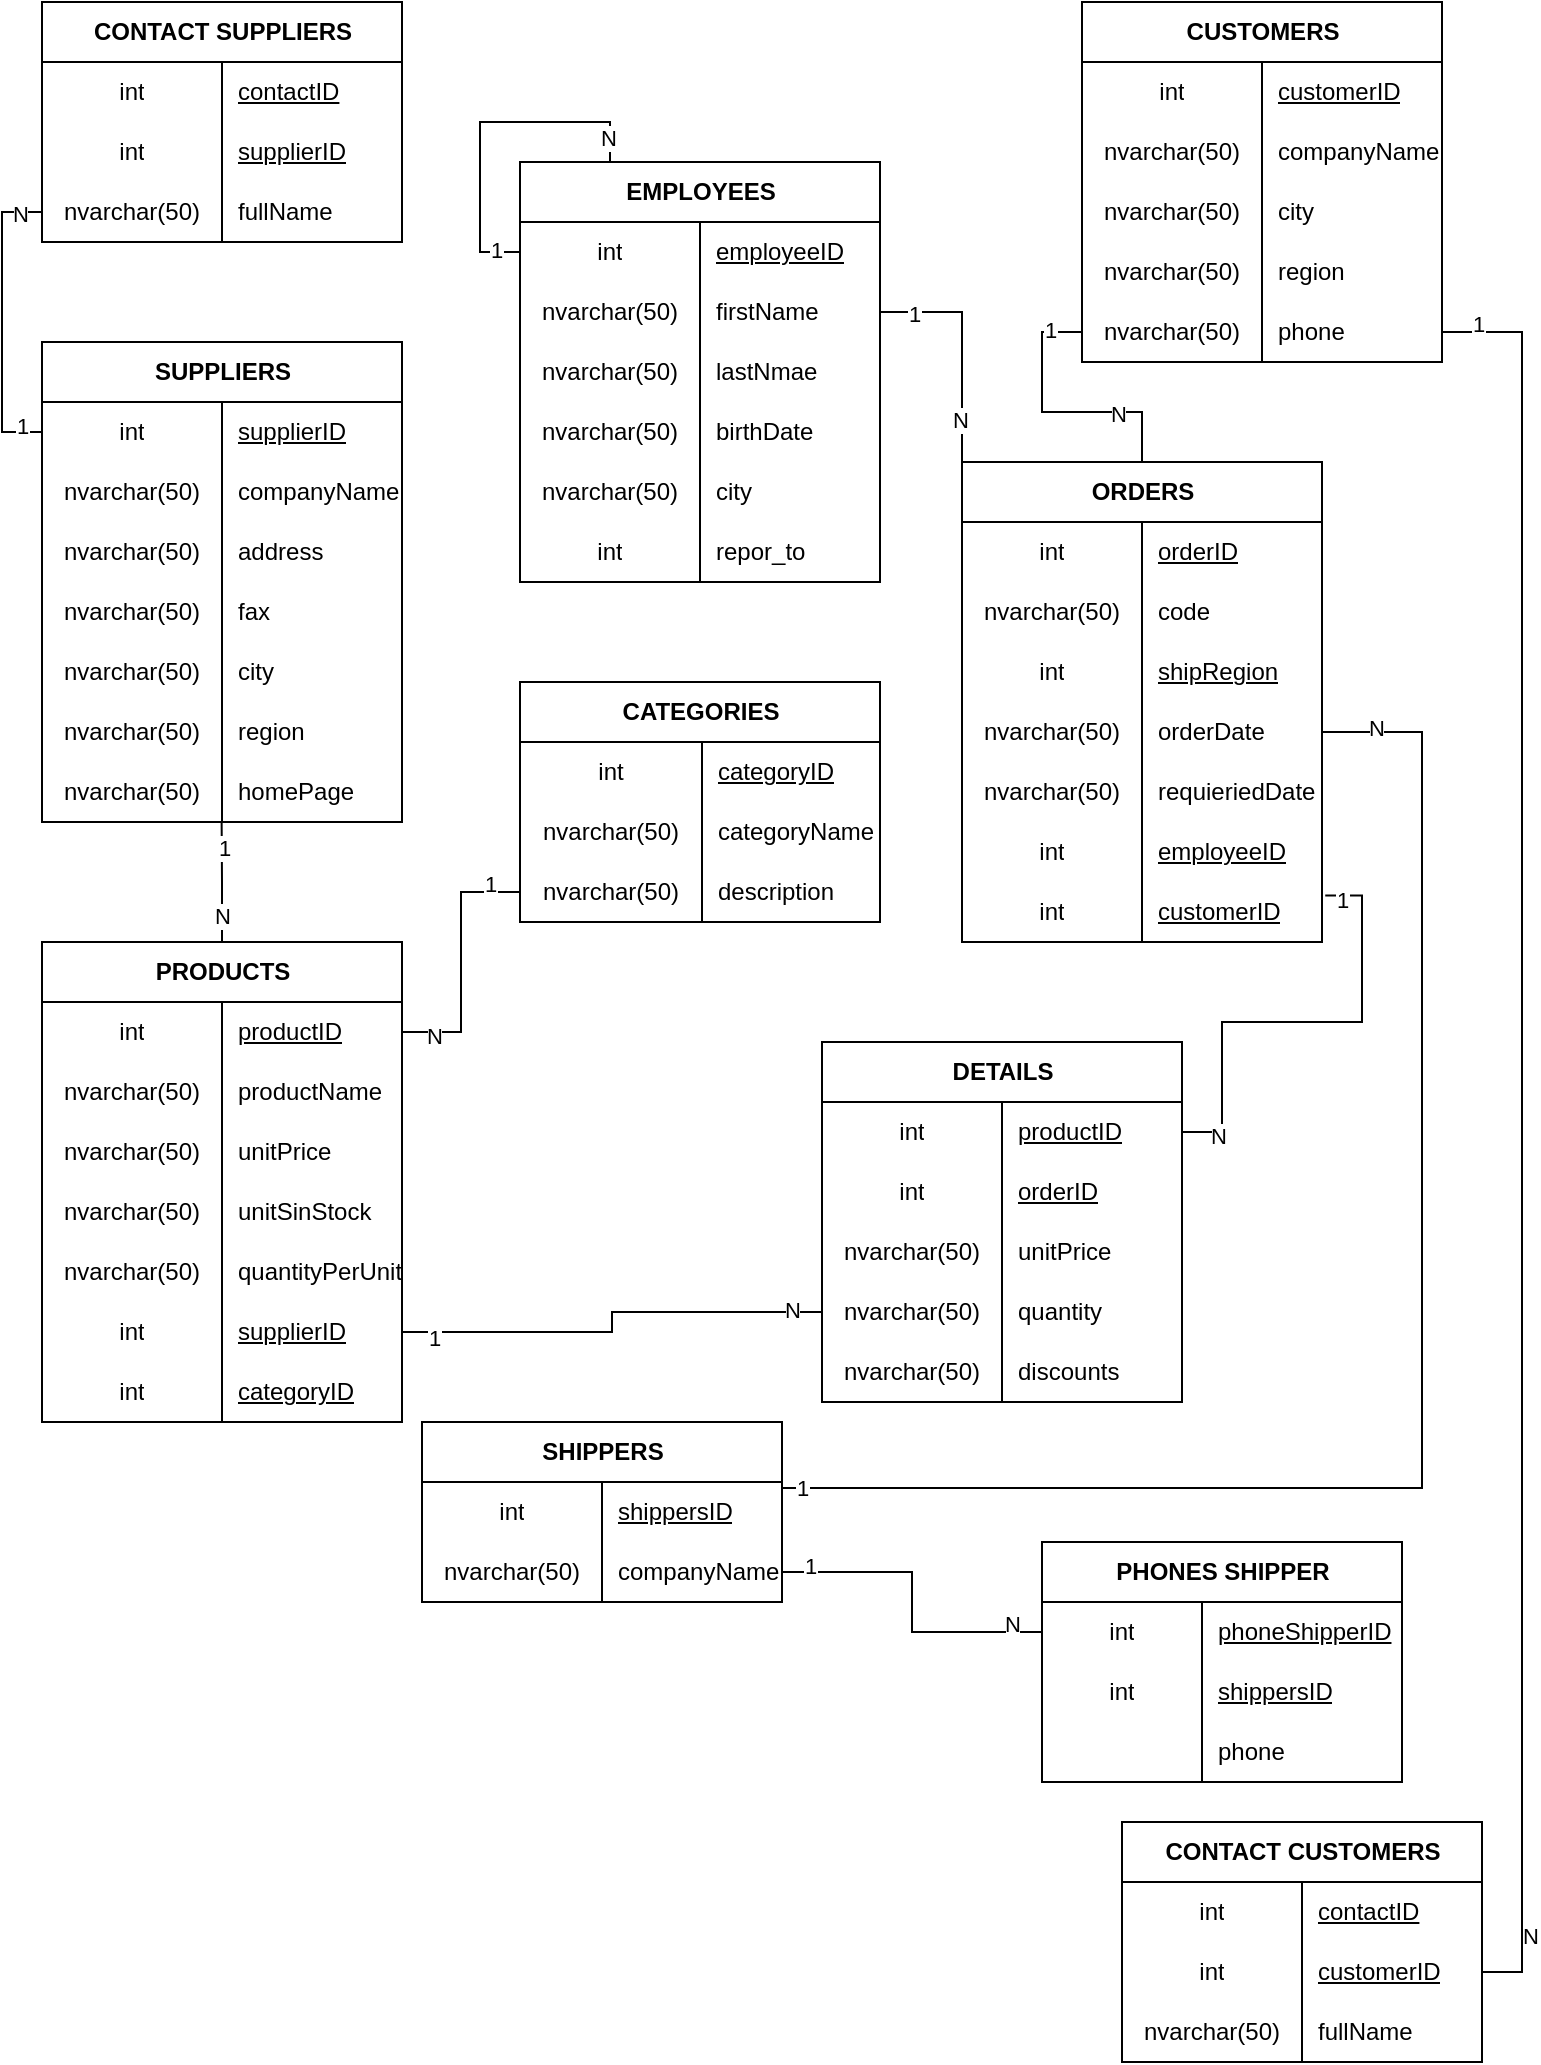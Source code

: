 <mxfile version="28.0.4">
  <diagram id="6iTuImMzngLDStCD9FFZ" name="Página-1">
    <mxGraphModel dx="1026" dy="635" grid="1" gridSize="10" guides="1" tooltips="1" connect="1" arrows="1" fold="1" page="1" pageScale="1" pageWidth="827" pageHeight="1169" math="0" shadow="0">
      <root>
        <mxCell id="0" />
        <mxCell id="1" parent="0" />
        <mxCell id="G_Ns5VeWi_xMwD3aHIbo-1" value="SUPPLIERS" style="shape=table;startSize=30;container=1;collapsible=1;childLayout=tableLayout;fixedRows=1;rowLines=0;fontStyle=1;align=center;resizeLast=1;html=1;rounded=0;strokeColor=default;strokeWidth=1;verticalAlign=middle;fontFamily=Helvetica;fontSize=12;fontColor=default;fillColor=default;gradientColor=none;" vertex="1" parent="1">
          <mxGeometry x="30" y="180" width="180" height="240" as="geometry" />
        </mxCell>
        <mxCell id="G_Ns5VeWi_xMwD3aHIbo-5" value="" style="shape=tableRow;horizontal=0;startSize=0;swimlaneHead=0;swimlaneBody=0;fillColor=none;collapsible=0;dropTarget=0;points=[[0,0.5],[1,0.5]];portConstraint=eastwest;top=0;left=0;right=0;bottom=0;rounded=0;strokeColor=default;strokeWidth=1;align=center;verticalAlign=middle;fontFamily=Helvetica;fontSize=12;fontColor=default;" vertex="1" parent="G_Ns5VeWi_xMwD3aHIbo-1">
          <mxGeometry y="30" width="180" height="30" as="geometry" />
        </mxCell>
        <mxCell id="G_Ns5VeWi_xMwD3aHIbo-6" value="int" style="shape=partialRectangle;connectable=0;fillColor=none;top=0;left=0;bottom=0;right=0;editable=1;overflow=hidden;whiteSpace=wrap;html=1;rounded=0;strokeColor=default;strokeWidth=1;align=center;verticalAlign=middle;fontFamily=Helvetica;fontSize=12;fontColor=default;" vertex="1" parent="G_Ns5VeWi_xMwD3aHIbo-5">
          <mxGeometry width="90" height="30" as="geometry">
            <mxRectangle width="90" height="30" as="alternateBounds" />
          </mxGeometry>
        </mxCell>
        <mxCell id="G_Ns5VeWi_xMwD3aHIbo-7" value="&lt;span style=&quot;text-decoration-line: underline;&quot;&gt;supplierID&lt;/span&gt;" style="shape=partialRectangle;connectable=0;fillColor=none;top=0;left=0;bottom=0;right=0;align=left;spacingLeft=6;overflow=hidden;whiteSpace=wrap;html=1;rounded=0;strokeColor=default;strokeWidth=1;verticalAlign=middle;fontFamily=Helvetica;fontSize=12;fontColor=default;" vertex="1" parent="G_Ns5VeWi_xMwD3aHIbo-5">
          <mxGeometry x="90" width="90" height="30" as="geometry">
            <mxRectangle width="90" height="30" as="alternateBounds" />
          </mxGeometry>
        </mxCell>
        <mxCell id="G_Ns5VeWi_xMwD3aHIbo-8" value="" style="shape=tableRow;horizontal=0;startSize=0;swimlaneHead=0;swimlaneBody=0;fillColor=none;collapsible=0;dropTarget=0;points=[[0,0.5],[1,0.5]];portConstraint=eastwest;top=0;left=0;right=0;bottom=0;rounded=0;strokeColor=default;strokeWidth=1;align=center;verticalAlign=middle;fontFamily=Helvetica;fontSize=12;fontColor=default;" vertex="1" parent="G_Ns5VeWi_xMwD3aHIbo-1">
          <mxGeometry y="60" width="180" height="30" as="geometry" />
        </mxCell>
        <mxCell id="G_Ns5VeWi_xMwD3aHIbo-9" value="nvarchar(50)" style="shape=partialRectangle;connectable=0;fillColor=none;top=0;left=0;bottom=0;right=0;editable=1;overflow=hidden;whiteSpace=wrap;html=1;rounded=0;strokeColor=default;strokeWidth=1;align=center;verticalAlign=middle;fontFamily=Helvetica;fontSize=12;fontColor=default;" vertex="1" parent="G_Ns5VeWi_xMwD3aHIbo-8">
          <mxGeometry width="90" height="30" as="geometry">
            <mxRectangle width="90" height="30" as="alternateBounds" />
          </mxGeometry>
        </mxCell>
        <mxCell id="G_Ns5VeWi_xMwD3aHIbo-10" value="companyName" style="shape=partialRectangle;connectable=0;fillColor=none;top=0;left=0;bottom=0;right=0;align=left;spacingLeft=6;overflow=hidden;whiteSpace=wrap;html=1;rounded=0;strokeColor=default;strokeWidth=1;verticalAlign=middle;fontFamily=Helvetica;fontSize=12;fontColor=default;" vertex="1" parent="G_Ns5VeWi_xMwD3aHIbo-8">
          <mxGeometry x="90" width="90" height="30" as="geometry">
            <mxRectangle width="90" height="30" as="alternateBounds" />
          </mxGeometry>
        </mxCell>
        <mxCell id="G_Ns5VeWi_xMwD3aHIbo-11" value="" style="shape=tableRow;horizontal=0;startSize=0;swimlaneHead=0;swimlaneBody=0;fillColor=none;collapsible=0;dropTarget=0;points=[[0,0.5],[1,0.5]];portConstraint=eastwest;top=0;left=0;right=0;bottom=0;rounded=0;strokeColor=default;strokeWidth=1;align=center;verticalAlign=middle;fontFamily=Helvetica;fontSize=12;fontColor=default;" vertex="1" parent="G_Ns5VeWi_xMwD3aHIbo-1">
          <mxGeometry y="90" width="180" height="30" as="geometry" />
        </mxCell>
        <mxCell id="G_Ns5VeWi_xMwD3aHIbo-12" value="nvarchar(50)" style="shape=partialRectangle;connectable=0;fillColor=none;top=0;left=0;bottom=0;right=0;editable=1;overflow=hidden;whiteSpace=wrap;html=1;rounded=0;strokeColor=default;strokeWidth=1;align=center;verticalAlign=middle;fontFamily=Helvetica;fontSize=12;fontColor=default;" vertex="1" parent="G_Ns5VeWi_xMwD3aHIbo-11">
          <mxGeometry width="90" height="30" as="geometry">
            <mxRectangle width="90" height="30" as="alternateBounds" />
          </mxGeometry>
        </mxCell>
        <mxCell id="G_Ns5VeWi_xMwD3aHIbo-13" value="address" style="shape=partialRectangle;connectable=0;fillColor=none;top=0;left=0;bottom=0;right=0;align=left;spacingLeft=6;overflow=hidden;whiteSpace=wrap;html=1;rounded=0;strokeColor=default;strokeWidth=1;verticalAlign=middle;fontFamily=Helvetica;fontSize=12;fontColor=default;" vertex="1" parent="G_Ns5VeWi_xMwD3aHIbo-11">
          <mxGeometry x="90" width="90" height="30" as="geometry">
            <mxRectangle width="90" height="30" as="alternateBounds" />
          </mxGeometry>
        </mxCell>
        <mxCell id="G_Ns5VeWi_xMwD3aHIbo-117" style="shape=tableRow;horizontal=0;startSize=0;swimlaneHead=0;swimlaneBody=0;fillColor=none;collapsible=0;dropTarget=0;points=[[0,0.5],[1,0.5]];portConstraint=eastwest;top=0;left=0;right=0;bottom=0;rounded=0;strokeColor=default;strokeWidth=1;align=center;verticalAlign=middle;fontFamily=Helvetica;fontSize=12;fontColor=default;" vertex="1" parent="G_Ns5VeWi_xMwD3aHIbo-1">
          <mxGeometry y="120" width="180" height="30" as="geometry" />
        </mxCell>
        <mxCell id="G_Ns5VeWi_xMwD3aHIbo-118" value="nvarchar(50)" style="shape=partialRectangle;connectable=0;fillColor=none;top=0;left=0;bottom=0;right=0;editable=1;overflow=hidden;whiteSpace=wrap;html=1;rounded=0;strokeColor=default;strokeWidth=1;align=center;verticalAlign=middle;fontFamily=Helvetica;fontSize=12;fontColor=default;" vertex="1" parent="G_Ns5VeWi_xMwD3aHIbo-117">
          <mxGeometry width="90" height="30" as="geometry">
            <mxRectangle width="90" height="30" as="alternateBounds" />
          </mxGeometry>
        </mxCell>
        <mxCell id="G_Ns5VeWi_xMwD3aHIbo-119" value="fax" style="shape=partialRectangle;connectable=0;fillColor=none;top=0;left=0;bottom=0;right=0;align=left;spacingLeft=6;overflow=hidden;whiteSpace=wrap;html=1;rounded=0;strokeColor=default;strokeWidth=1;verticalAlign=middle;fontFamily=Helvetica;fontSize=12;fontColor=default;" vertex="1" parent="G_Ns5VeWi_xMwD3aHIbo-117">
          <mxGeometry x="90" width="90" height="30" as="geometry">
            <mxRectangle width="90" height="30" as="alternateBounds" />
          </mxGeometry>
        </mxCell>
        <mxCell id="G_Ns5VeWi_xMwD3aHIbo-120" style="shape=tableRow;horizontal=0;startSize=0;swimlaneHead=0;swimlaneBody=0;fillColor=none;collapsible=0;dropTarget=0;points=[[0,0.5],[1,0.5]];portConstraint=eastwest;top=0;left=0;right=0;bottom=0;rounded=0;strokeColor=default;strokeWidth=1;align=center;verticalAlign=middle;fontFamily=Helvetica;fontSize=12;fontColor=default;" vertex="1" parent="G_Ns5VeWi_xMwD3aHIbo-1">
          <mxGeometry y="150" width="180" height="30" as="geometry" />
        </mxCell>
        <mxCell id="G_Ns5VeWi_xMwD3aHIbo-121" value="nvarchar(50)" style="shape=partialRectangle;connectable=0;fillColor=none;top=0;left=0;bottom=0;right=0;editable=1;overflow=hidden;whiteSpace=wrap;html=1;rounded=0;strokeColor=default;strokeWidth=1;align=center;verticalAlign=middle;fontFamily=Helvetica;fontSize=12;fontColor=default;" vertex="1" parent="G_Ns5VeWi_xMwD3aHIbo-120">
          <mxGeometry width="90" height="30" as="geometry">
            <mxRectangle width="90" height="30" as="alternateBounds" />
          </mxGeometry>
        </mxCell>
        <mxCell id="G_Ns5VeWi_xMwD3aHIbo-122" value="city" style="shape=partialRectangle;connectable=0;fillColor=none;top=0;left=0;bottom=0;right=0;align=left;spacingLeft=6;overflow=hidden;whiteSpace=wrap;html=1;rounded=0;strokeColor=default;strokeWidth=1;verticalAlign=middle;fontFamily=Helvetica;fontSize=12;fontColor=default;" vertex="1" parent="G_Ns5VeWi_xMwD3aHIbo-120">
          <mxGeometry x="90" width="90" height="30" as="geometry">
            <mxRectangle width="90" height="30" as="alternateBounds" />
          </mxGeometry>
        </mxCell>
        <mxCell id="G_Ns5VeWi_xMwD3aHIbo-123" style="shape=tableRow;horizontal=0;startSize=0;swimlaneHead=0;swimlaneBody=0;fillColor=none;collapsible=0;dropTarget=0;points=[[0,0.5],[1,0.5]];portConstraint=eastwest;top=0;left=0;right=0;bottom=0;rounded=0;strokeColor=default;strokeWidth=1;align=center;verticalAlign=middle;fontFamily=Helvetica;fontSize=12;fontColor=default;" vertex="1" parent="G_Ns5VeWi_xMwD3aHIbo-1">
          <mxGeometry y="180" width="180" height="30" as="geometry" />
        </mxCell>
        <mxCell id="G_Ns5VeWi_xMwD3aHIbo-124" value="nvarchar(50)" style="shape=partialRectangle;connectable=0;fillColor=none;top=0;left=0;bottom=0;right=0;editable=1;overflow=hidden;whiteSpace=wrap;html=1;rounded=0;strokeColor=default;strokeWidth=1;align=center;verticalAlign=middle;fontFamily=Helvetica;fontSize=12;fontColor=default;" vertex="1" parent="G_Ns5VeWi_xMwD3aHIbo-123">
          <mxGeometry width="90" height="30" as="geometry">
            <mxRectangle width="90" height="30" as="alternateBounds" />
          </mxGeometry>
        </mxCell>
        <mxCell id="G_Ns5VeWi_xMwD3aHIbo-125" value="region" style="shape=partialRectangle;connectable=0;fillColor=none;top=0;left=0;bottom=0;right=0;align=left;spacingLeft=6;overflow=hidden;whiteSpace=wrap;html=1;rounded=0;strokeColor=default;strokeWidth=1;verticalAlign=middle;fontFamily=Helvetica;fontSize=12;fontColor=default;" vertex="1" parent="G_Ns5VeWi_xMwD3aHIbo-123">
          <mxGeometry x="90" width="90" height="30" as="geometry">
            <mxRectangle width="90" height="30" as="alternateBounds" />
          </mxGeometry>
        </mxCell>
        <mxCell id="G_Ns5VeWi_xMwD3aHIbo-126" style="shape=tableRow;horizontal=0;startSize=0;swimlaneHead=0;swimlaneBody=0;fillColor=none;collapsible=0;dropTarget=0;points=[[0,0.5],[1,0.5]];portConstraint=eastwest;top=0;left=0;right=0;bottom=0;rounded=0;strokeColor=default;strokeWidth=1;align=center;verticalAlign=middle;fontFamily=Helvetica;fontSize=12;fontColor=default;" vertex="1" parent="G_Ns5VeWi_xMwD3aHIbo-1">
          <mxGeometry y="210" width="180" height="30" as="geometry" />
        </mxCell>
        <mxCell id="G_Ns5VeWi_xMwD3aHIbo-127" value="nvarchar(50)" style="shape=partialRectangle;connectable=0;fillColor=none;top=0;left=0;bottom=0;right=0;editable=1;overflow=hidden;whiteSpace=wrap;html=1;rounded=0;strokeColor=default;strokeWidth=1;align=center;verticalAlign=middle;fontFamily=Helvetica;fontSize=12;fontColor=default;" vertex="1" parent="G_Ns5VeWi_xMwD3aHIbo-126">
          <mxGeometry width="90" height="30" as="geometry">
            <mxRectangle width="90" height="30" as="alternateBounds" />
          </mxGeometry>
        </mxCell>
        <mxCell id="G_Ns5VeWi_xMwD3aHIbo-128" value="homePage" style="shape=partialRectangle;connectable=0;fillColor=none;top=0;left=0;bottom=0;right=0;align=left;spacingLeft=6;overflow=hidden;whiteSpace=wrap;html=1;rounded=0;strokeColor=default;strokeWidth=1;verticalAlign=middle;fontFamily=Helvetica;fontSize=12;fontColor=default;" vertex="1" parent="G_Ns5VeWi_xMwD3aHIbo-126">
          <mxGeometry x="90" width="90" height="30" as="geometry">
            <mxRectangle width="90" height="30" as="alternateBounds" />
          </mxGeometry>
        </mxCell>
        <mxCell id="G_Ns5VeWi_xMwD3aHIbo-14" value="PRODUCTS" style="shape=table;startSize=30;container=1;collapsible=1;childLayout=tableLayout;fixedRows=1;rowLines=0;fontStyle=1;align=center;resizeLast=1;html=1;rounded=0;strokeColor=default;strokeWidth=1;verticalAlign=middle;fontFamily=Helvetica;fontSize=12;fontColor=default;fillColor=default;gradientColor=none;" vertex="1" parent="1">
          <mxGeometry x="30" y="480" width="180" height="240" as="geometry" />
        </mxCell>
        <mxCell id="G_Ns5VeWi_xMwD3aHIbo-15" value="" style="shape=tableRow;horizontal=0;startSize=0;swimlaneHead=0;swimlaneBody=0;fillColor=none;collapsible=0;dropTarget=0;points=[[0,0.5],[1,0.5]];portConstraint=eastwest;top=0;left=0;right=0;bottom=0;rounded=0;strokeColor=default;strokeWidth=1;align=center;verticalAlign=middle;fontFamily=Helvetica;fontSize=12;fontColor=default;" vertex="1" parent="G_Ns5VeWi_xMwD3aHIbo-14">
          <mxGeometry y="30" width="180" height="30" as="geometry" />
        </mxCell>
        <mxCell id="G_Ns5VeWi_xMwD3aHIbo-16" value="int" style="shape=partialRectangle;connectable=0;fillColor=none;top=0;left=0;bottom=0;right=0;editable=1;overflow=hidden;whiteSpace=wrap;html=1;rounded=0;strokeColor=default;strokeWidth=1;align=center;verticalAlign=middle;fontFamily=Helvetica;fontSize=12;fontColor=default;" vertex="1" parent="G_Ns5VeWi_xMwD3aHIbo-15">
          <mxGeometry width="90" height="30" as="geometry">
            <mxRectangle width="90" height="30" as="alternateBounds" />
          </mxGeometry>
        </mxCell>
        <mxCell id="G_Ns5VeWi_xMwD3aHIbo-17" value="productID" style="shape=partialRectangle;connectable=0;fillColor=none;top=0;left=0;bottom=0;right=0;align=left;spacingLeft=6;overflow=hidden;whiteSpace=wrap;html=1;rounded=0;strokeColor=default;strokeWidth=1;verticalAlign=middle;fontFamily=Helvetica;fontSize=12;fontColor=default;fontStyle=4" vertex="1" parent="G_Ns5VeWi_xMwD3aHIbo-15">
          <mxGeometry x="90" width="90" height="30" as="geometry">
            <mxRectangle width="90" height="30" as="alternateBounds" />
          </mxGeometry>
        </mxCell>
        <mxCell id="G_Ns5VeWi_xMwD3aHIbo-18" value="" style="shape=tableRow;horizontal=0;startSize=0;swimlaneHead=0;swimlaneBody=0;fillColor=none;collapsible=0;dropTarget=0;points=[[0,0.5],[1,0.5]];portConstraint=eastwest;top=0;left=0;right=0;bottom=0;rounded=0;strokeColor=default;strokeWidth=1;align=center;verticalAlign=middle;fontFamily=Helvetica;fontSize=12;fontColor=default;" vertex="1" parent="G_Ns5VeWi_xMwD3aHIbo-14">
          <mxGeometry y="60" width="180" height="30" as="geometry" />
        </mxCell>
        <mxCell id="G_Ns5VeWi_xMwD3aHIbo-19" value="nvarchar(50)" style="shape=partialRectangle;connectable=0;fillColor=none;top=0;left=0;bottom=0;right=0;editable=1;overflow=hidden;whiteSpace=wrap;html=1;rounded=0;strokeColor=default;strokeWidth=1;align=center;verticalAlign=middle;fontFamily=Helvetica;fontSize=12;fontColor=default;" vertex="1" parent="G_Ns5VeWi_xMwD3aHIbo-18">
          <mxGeometry width="90" height="30" as="geometry">
            <mxRectangle width="90" height="30" as="alternateBounds" />
          </mxGeometry>
        </mxCell>
        <mxCell id="G_Ns5VeWi_xMwD3aHIbo-20" value="productName" style="shape=partialRectangle;connectable=0;fillColor=none;top=0;left=0;bottom=0;right=0;align=left;spacingLeft=6;overflow=hidden;whiteSpace=wrap;html=1;rounded=0;strokeColor=default;strokeWidth=1;verticalAlign=middle;fontFamily=Helvetica;fontSize=12;fontColor=default;" vertex="1" parent="G_Ns5VeWi_xMwD3aHIbo-18">
          <mxGeometry x="90" width="90" height="30" as="geometry">
            <mxRectangle width="90" height="30" as="alternateBounds" />
          </mxGeometry>
        </mxCell>
        <mxCell id="G_Ns5VeWi_xMwD3aHIbo-21" value="" style="shape=tableRow;horizontal=0;startSize=0;swimlaneHead=0;swimlaneBody=0;fillColor=none;collapsible=0;dropTarget=0;points=[[0,0.5],[1,0.5]];portConstraint=eastwest;top=0;left=0;right=0;bottom=0;rounded=0;strokeColor=default;strokeWidth=1;align=center;verticalAlign=middle;fontFamily=Helvetica;fontSize=12;fontColor=default;" vertex="1" parent="G_Ns5VeWi_xMwD3aHIbo-14">
          <mxGeometry y="90" width="180" height="30" as="geometry" />
        </mxCell>
        <mxCell id="G_Ns5VeWi_xMwD3aHIbo-22" value="nvarchar(50)" style="shape=partialRectangle;connectable=0;fillColor=none;top=0;left=0;bottom=0;right=0;editable=1;overflow=hidden;whiteSpace=wrap;html=1;rounded=0;strokeColor=default;strokeWidth=1;align=center;verticalAlign=middle;fontFamily=Helvetica;fontSize=12;fontColor=default;" vertex="1" parent="G_Ns5VeWi_xMwD3aHIbo-21">
          <mxGeometry width="90" height="30" as="geometry">
            <mxRectangle width="90" height="30" as="alternateBounds" />
          </mxGeometry>
        </mxCell>
        <mxCell id="G_Ns5VeWi_xMwD3aHIbo-23" value="unitPrice" style="shape=partialRectangle;connectable=0;fillColor=none;top=0;left=0;bottom=0;right=0;align=left;spacingLeft=6;overflow=hidden;whiteSpace=wrap;html=1;rounded=0;strokeColor=default;strokeWidth=1;verticalAlign=middle;fontFamily=Helvetica;fontSize=12;fontColor=default;" vertex="1" parent="G_Ns5VeWi_xMwD3aHIbo-21">
          <mxGeometry x="90" width="90" height="30" as="geometry">
            <mxRectangle width="90" height="30" as="alternateBounds" />
          </mxGeometry>
        </mxCell>
        <mxCell id="G_Ns5VeWi_xMwD3aHIbo-129" style="shape=tableRow;horizontal=0;startSize=0;swimlaneHead=0;swimlaneBody=0;fillColor=none;collapsible=0;dropTarget=0;points=[[0,0.5],[1,0.5]];portConstraint=eastwest;top=0;left=0;right=0;bottom=0;rounded=0;strokeColor=default;strokeWidth=1;align=center;verticalAlign=middle;fontFamily=Helvetica;fontSize=12;fontColor=default;" vertex="1" parent="G_Ns5VeWi_xMwD3aHIbo-14">
          <mxGeometry y="120" width="180" height="30" as="geometry" />
        </mxCell>
        <mxCell id="G_Ns5VeWi_xMwD3aHIbo-130" value="nvarchar(50)" style="shape=partialRectangle;connectable=0;fillColor=none;top=0;left=0;bottom=0;right=0;editable=1;overflow=hidden;whiteSpace=wrap;html=1;rounded=0;strokeColor=default;strokeWidth=1;align=center;verticalAlign=middle;fontFamily=Helvetica;fontSize=12;fontColor=default;" vertex="1" parent="G_Ns5VeWi_xMwD3aHIbo-129">
          <mxGeometry width="90" height="30" as="geometry">
            <mxRectangle width="90" height="30" as="alternateBounds" />
          </mxGeometry>
        </mxCell>
        <mxCell id="G_Ns5VeWi_xMwD3aHIbo-131" value="unitSinStock" style="shape=partialRectangle;connectable=0;fillColor=none;top=0;left=0;bottom=0;right=0;align=left;spacingLeft=6;overflow=hidden;whiteSpace=wrap;html=1;rounded=0;strokeColor=default;strokeWidth=1;verticalAlign=middle;fontFamily=Helvetica;fontSize=12;fontColor=default;" vertex="1" parent="G_Ns5VeWi_xMwD3aHIbo-129">
          <mxGeometry x="90" width="90" height="30" as="geometry">
            <mxRectangle width="90" height="30" as="alternateBounds" />
          </mxGeometry>
        </mxCell>
        <mxCell id="G_Ns5VeWi_xMwD3aHIbo-132" style="shape=tableRow;horizontal=0;startSize=0;swimlaneHead=0;swimlaneBody=0;fillColor=none;collapsible=0;dropTarget=0;points=[[0,0.5],[1,0.5]];portConstraint=eastwest;top=0;left=0;right=0;bottom=0;rounded=0;strokeColor=default;strokeWidth=1;align=center;verticalAlign=middle;fontFamily=Helvetica;fontSize=12;fontColor=default;" vertex="1" parent="G_Ns5VeWi_xMwD3aHIbo-14">
          <mxGeometry y="150" width="180" height="30" as="geometry" />
        </mxCell>
        <mxCell id="G_Ns5VeWi_xMwD3aHIbo-133" value="nvarchar(50)" style="shape=partialRectangle;connectable=0;fillColor=none;top=0;left=0;bottom=0;right=0;editable=1;overflow=hidden;whiteSpace=wrap;html=1;rounded=0;strokeColor=default;strokeWidth=1;align=center;verticalAlign=middle;fontFamily=Helvetica;fontSize=12;fontColor=default;" vertex="1" parent="G_Ns5VeWi_xMwD3aHIbo-132">
          <mxGeometry width="90" height="30" as="geometry">
            <mxRectangle width="90" height="30" as="alternateBounds" />
          </mxGeometry>
        </mxCell>
        <mxCell id="G_Ns5VeWi_xMwD3aHIbo-134" value="quantityPerUnit" style="shape=partialRectangle;connectable=0;fillColor=none;top=0;left=0;bottom=0;right=0;align=left;spacingLeft=6;overflow=hidden;whiteSpace=wrap;html=1;rounded=0;strokeColor=default;strokeWidth=1;verticalAlign=middle;fontFamily=Helvetica;fontSize=12;fontColor=default;" vertex="1" parent="G_Ns5VeWi_xMwD3aHIbo-132">
          <mxGeometry x="90" width="90" height="30" as="geometry">
            <mxRectangle width="90" height="30" as="alternateBounds" />
          </mxGeometry>
        </mxCell>
        <mxCell id="G_Ns5VeWi_xMwD3aHIbo-135" style="shape=tableRow;horizontal=0;startSize=0;swimlaneHead=0;swimlaneBody=0;fillColor=none;collapsible=0;dropTarget=0;points=[[0,0.5],[1,0.5]];portConstraint=eastwest;top=0;left=0;right=0;bottom=0;rounded=0;strokeColor=default;strokeWidth=1;align=center;verticalAlign=middle;fontFamily=Helvetica;fontSize=12;fontColor=default;" vertex="1" parent="G_Ns5VeWi_xMwD3aHIbo-14">
          <mxGeometry y="180" width="180" height="30" as="geometry" />
        </mxCell>
        <mxCell id="G_Ns5VeWi_xMwD3aHIbo-136" value="int" style="shape=partialRectangle;connectable=0;fillColor=none;top=0;left=0;bottom=0;right=0;editable=1;overflow=hidden;whiteSpace=wrap;html=1;rounded=0;strokeColor=default;strokeWidth=1;align=center;verticalAlign=middle;fontFamily=Helvetica;fontSize=12;fontColor=default;" vertex="1" parent="G_Ns5VeWi_xMwD3aHIbo-135">
          <mxGeometry width="90" height="30" as="geometry">
            <mxRectangle width="90" height="30" as="alternateBounds" />
          </mxGeometry>
        </mxCell>
        <mxCell id="G_Ns5VeWi_xMwD3aHIbo-137" value="&lt;u&gt;supplierID&lt;/u&gt;" style="shape=partialRectangle;connectable=0;fillColor=none;top=0;left=0;bottom=0;right=0;align=left;spacingLeft=6;overflow=hidden;whiteSpace=wrap;html=1;rounded=0;strokeColor=default;strokeWidth=1;verticalAlign=middle;fontFamily=Helvetica;fontSize=12;fontColor=default;" vertex="1" parent="G_Ns5VeWi_xMwD3aHIbo-135">
          <mxGeometry x="90" width="90" height="30" as="geometry">
            <mxRectangle width="90" height="30" as="alternateBounds" />
          </mxGeometry>
        </mxCell>
        <mxCell id="G_Ns5VeWi_xMwD3aHIbo-138" style="shape=tableRow;horizontal=0;startSize=0;swimlaneHead=0;swimlaneBody=0;fillColor=none;collapsible=0;dropTarget=0;points=[[0,0.5],[1,0.5]];portConstraint=eastwest;top=0;left=0;right=0;bottom=0;rounded=0;strokeColor=default;strokeWidth=1;align=center;verticalAlign=middle;fontFamily=Helvetica;fontSize=12;fontColor=default;" vertex="1" parent="G_Ns5VeWi_xMwD3aHIbo-14">
          <mxGeometry y="210" width="180" height="30" as="geometry" />
        </mxCell>
        <mxCell id="G_Ns5VeWi_xMwD3aHIbo-139" value="int" style="shape=partialRectangle;connectable=0;fillColor=none;top=0;left=0;bottom=0;right=0;editable=1;overflow=hidden;whiteSpace=wrap;html=1;rounded=0;strokeColor=default;strokeWidth=1;align=center;verticalAlign=middle;fontFamily=Helvetica;fontSize=12;fontColor=default;" vertex="1" parent="G_Ns5VeWi_xMwD3aHIbo-138">
          <mxGeometry width="90" height="30" as="geometry">
            <mxRectangle width="90" height="30" as="alternateBounds" />
          </mxGeometry>
        </mxCell>
        <mxCell id="G_Ns5VeWi_xMwD3aHIbo-140" value="&lt;u&gt;categoryID&lt;/u&gt;" style="shape=partialRectangle;connectable=0;fillColor=none;top=0;left=0;bottom=0;right=0;align=left;spacingLeft=6;overflow=hidden;whiteSpace=wrap;html=1;rounded=0;strokeColor=default;strokeWidth=1;verticalAlign=middle;fontFamily=Helvetica;fontSize=12;fontColor=default;" vertex="1" parent="G_Ns5VeWi_xMwD3aHIbo-138">
          <mxGeometry x="90" width="90" height="30" as="geometry">
            <mxRectangle width="90" height="30" as="alternateBounds" />
          </mxGeometry>
        </mxCell>
        <mxCell id="G_Ns5VeWi_xMwD3aHIbo-24" value="EMPLOYEES" style="shape=table;startSize=30;container=1;collapsible=1;childLayout=tableLayout;fixedRows=1;rowLines=0;fontStyle=1;align=center;resizeLast=1;html=1;rounded=0;strokeColor=default;strokeWidth=1;verticalAlign=middle;fontFamily=Helvetica;fontSize=12;fontColor=default;fillColor=default;gradientColor=none;" vertex="1" parent="1">
          <mxGeometry x="269" y="90" width="180" height="210" as="geometry" />
        </mxCell>
        <mxCell id="G_Ns5VeWi_xMwD3aHIbo-25" value="" style="shape=tableRow;horizontal=0;startSize=0;swimlaneHead=0;swimlaneBody=0;fillColor=none;collapsible=0;dropTarget=0;points=[[0,0.5],[1,0.5]];portConstraint=eastwest;top=0;left=0;right=0;bottom=0;rounded=0;strokeColor=default;strokeWidth=1;align=center;verticalAlign=middle;fontFamily=Helvetica;fontSize=12;fontColor=default;" vertex="1" parent="G_Ns5VeWi_xMwD3aHIbo-24">
          <mxGeometry y="30" width="180" height="30" as="geometry" />
        </mxCell>
        <mxCell id="G_Ns5VeWi_xMwD3aHIbo-26" value="int" style="shape=partialRectangle;connectable=0;fillColor=none;top=0;left=0;bottom=0;right=0;editable=1;overflow=hidden;whiteSpace=wrap;html=1;rounded=0;strokeColor=default;strokeWidth=1;align=center;verticalAlign=middle;fontFamily=Helvetica;fontSize=12;fontColor=default;" vertex="1" parent="G_Ns5VeWi_xMwD3aHIbo-25">
          <mxGeometry width="90" height="30" as="geometry">
            <mxRectangle width="90" height="30" as="alternateBounds" />
          </mxGeometry>
        </mxCell>
        <mxCell id="G_Ns5VeWi_xMwD3aHIbo-27" value="&lt;u&gt;employeeID&lt;/u&gt;" style="shape=partialRectangle;connectable=0;fillColor=none;top=0;left=0;bottom=0;right=0;align=left;spacingLeft=6;overflow=hidden;whiteSpace=wrap;html=1;rounded=0;strokeColor=default;strokeWidth=1;verticalAlign=middle;fontFamily=Helvetica;fontSize=12;fontColor=default;" vertex="1" parent="G_Ns5VeWi_xMwD3aHIbo-25">
          <mxGeometry x="90" width="90" height="30" as="geometry">
            <mxRectangle width="90" height="30" as="alternateBounds" />
          </mxGeometry>
        </mxCell>
        <mxCell id="G_Ns5VeWi_xMwD3aHIbo-28" value="" style="shape=tableRow;horizontal=0;startSize=0;swimlaneHead=0;swimlaneBody=0;fillColor=none;collapsible=0;dropTarget=0;points=[[0,0.5],[1,0.5]];portConstraint=eastwest;top=0;left=0;right=0;bottom=0;rounded=0;strokeColor=default;strokeWidth=1;align=center;verticalAlign=middle;fontFamily=Helvetica;fontSize=12;fontColor=default;" vertex="1" parent="G_Ns5VeWi_xMwD3aHIbo-24">
          <mxGeometry y="60" width="180" height="30" as="geometry" />
        </mxCell>
        <mxCell id="G_Ns5VeWi_xMwD3aHIbo-29" value="nvarchar(50)" style="shape=partialRectangle;connectable=0;fillColor=none;top=0;left=0;bottom=0;right=0;editable=1;overflow=hidden;whiteSpace=wrap;html=1;rounded=0;strokeColor=default;strokeWidth=1;align=center;verticalAlign=middle;fontFamily=Helvetica;fontSize=12;fontColor=default;" vertex="1" parent="G_Ns5VeWi_xMwD3aHIbo-28">
          <mxGeometry width="90" height="30" as="geometry">
            <mxRectangle width="90" height="30" as="alternateBounds" />
          </mxGeometry>
        </mxCell>
        <mxCell id="G_Ns5VeWi_xMwD3aHIbo-30" value="firstName" style="shape=partialRectangle;connectable=0;fillColor=none;top=0;left=0;bottom=0;right=0;align=left;spacingLeft=6;overflow=hidden;whiteSpace=wrap;html=1;rounded=0;strokeColor=default;strokeWidth=1;verticalAlign=middle;fontFamily=Helvetica;fontSize=12;fontColor=default;" vertex="1" parent="G_Ns5VeWi_xMwD3aHIbo-28">
          <mxGeometry x="90" width="90" height="30" as="geometry">
            <mxRectangle width="90" height="30" as="alternateBounds" />
          </mxGeometry>
        </mxCell>
        <mxCell id="G_Ns5VeWi_xMwD3aHIbo-31" value="" style="shape=tableRow;horizontal=0;startSize=0;swimlaneHead=0;swimlaneBody=0;fillColor=none;collapsible=0;dropTarget=0;points=[[0,0.5],[1,0.5]];portConstraint=eastwest;top=0;left=0;right=0;bottom=0;rounded=0;strokeColor=default;strokeWidth=1;align=center;verticalAlign=middle;fontFamily=Helvetica;fontSize=12;fontColor=default;" vertex="1" parent="G_Ns5VeWi_xMwD3aHIbo-24">
          <mxGeometry y="90" width="180" height="30" as="geometry" />
        </mxCell>
        <mxCell id="G_Ns5VeWi_xMwD3aHIbo-32" value="nvarchar(50)" style="shape=partialRectangle;connectable=0;fillColor=none;top=0;left=0;bottom=0;right=0;editable=1;overflow=hidden;whiteSpace=wrap;html=1;rounded=0;strokeColor=default;strokeWidth=1;align=center;verticalAlign=middle;fontFamily=Helvetica;fontSize=12;fontColor=default;" vertex="1" parent="G_Ns5VeWi_xMwD3aHIbo-31">
          <mxGeometry width="90" height="30" as="geometry">
            <mxRectangle width="90" height="30" as="alternateBounds" />
          </mxGeometry>
        </mxCell>
        <mxCell id="G_Ns5VeWi_xMwD3aHIbo-33" value="lastNmae" style="shape=partialRectangle;connectable=0;fillColor=none;top=0;left=0;bottom=0;right=0;align=left;spacingLeft=6;overflow=hidden;whiteSpace=wrap;html=1;rounded=0;strokeColor=default;strokeWidth=1;verticalAlign=middle;fontFamily=Helvetica;fontSize=12;fontColor=default;" vertex="1" parent="G_Ns5VeWi_xMwD3aHIbo-31">
          <mxGeometry x="90" width="90" height="30" as="geometry">
            <mxRectangle width="90" height="30" as="alternateBounds" />
          </mxGeometry>
        </mxCell>
        <mxCell id="G_Ns5VeWi_xMwD3aHIbo-141" style="shape=tableRow;horizontal=0;startSize=0;swimlaneHead=0;swimlaneBody=0;fillColor=none;collapsible=0;dropTarget=0;points=[[0,0.5],[1,0.5]];portConstraint=eastwest;top=0;left=0;right=0;bottom=0;rounded=0;strokeColor=default;strokeWidth=1;align=center;verticalAlign=middle;fontFamily=Helvetica;fontSize=12;fontColor=default;" vertex="1" parent="G_Ns5VeWi_xMwD3aHIbo-24">
          <mxGeometry y="120" width="180" height="30" as="geometry" />
        </mxCell>
        <mxCell id="G_Ns5VeWi_xMwD3aHIbo-142" value="nvarchar(50)" style="shape=partialRectangle;connectable=0;fillColor=none;top=0;left=0;bottom=0;right=0;editable=1;overflow=hidden;whiteSpace=wrap;html=1;rounded=0;strokeColor=default;strokeWidth=1;align=center;verticalAlign=middle;fontFamily=Helvetica;fontSize=12;fontColor=default;" vertex="1" parent="G_Ns5VeWi_xMwD3aHIbo-141">
          <mxGeometry width="90" height="30" as="geometry">
            <mxRectangle width="90" height="30" as="alternateBounds" />
          </mxGeometry>
        </mxCell>
        <mxCell id="G_Ns5VeWi_xMwD3aHIbo-143" value="birthDate" style="shape=partialRectangle;connectable=0;fillColor=none;top=0;left=0;bottom=0;right=0;align=left;spacingLeft=6;overflow=hidden;whiteSpace=wrap;html=1;rounded=0;strokeColor=default;strokeWidth=1;verticalAlign=middle;fontFamily=Helvetica;fontSize=12;fontColor=default;" vertex="1" parent="G_Ns5VeWi_xMwD3aHIbo-141">
          <mxGeometry x="90" width="90" height="30" as="geometry">
            <mxRectangle width="90" height="30" as="alternateBounds" />
          </mxGeometry>
        </mxCell>
        <mxCell id="G_Ns5VeWi_xMwD3aHIbo-144" style="shape=tableRow;horizontal=0;startSize=0;swimlaneHead=0;swimlaneBody=0;fillColor=none;collapsible=0;dropTarget=0;points=[[0,0.5],[1,0.5]];portConstraint=eastwest;top=0;left=0;right=0;bottom=0;rounded=0;strokeColor=default;strokeWidth=1;align=center;verticalAlign=middle;fontFamily=Helvetica;fontSize=12;fontColor=default;" vertex="1" parent="G_Ns5VeWi_xMwD3aHIbo-24">
          <mxGeometry y="150" width="180" height="30" as="geometry" />
        </mxCell>
        <mxCell id="G_Ns5VeWi_xMwD3aHIbo-145" value="nvarchar(50)" style="shape=partialRectangle;connectable=0;fillColor=none;top=0;left=0;bottom=0;right=0;editable=1;overflow=hidden;whiteSpace=wrap;html=1;rounded=0;strokeColor=default;strokeWidth=1;align=center;verticalAlign=middle;fontFamily=Helvetica;fontSize=12;fontColor=default;" vertex="1" parent="G_Ns5VeWi_xMwD3aHIbo-144">
          <mxGeometry width="90" height="30" as="geometry">
            <mxRectangle width="90" height="30" as="alternateBounds" />
          </mxGeometry>
        </mxCell>
        <mxCell id="G_Ns5VeWi_xMwD3aHIbo-146" value="city" style="shape=partialRectangle;connectable=0;fillColor=none;top=0;left=0;bottom=0;right=0;align=left;spacingLeft=6;overflow=hidden;whiteSpace=wrap;html=1;rounded=0;strokeColor=default;strokeWidth=1;verticalAlign=middle;fontFamily=Helvetica;fontSize=12;fontColor=default;" vertex="1" parent="G_Ns5VeWi_xMwD3aHIbo-144">
          <mxGeometry x="90" width="90" height="30" as="geometry">
            <mxRectangle width="90" height="30" as="alternateBounds" />
          </mxGeometry>
        </mxCell>
        <mxCell id="G_Ns5VeWi_xMwD3aHIbo-147" style="shape=tableRow;horizontal=0;startSize=0;swimlaneHead=0;swimlaneBody=0;fillColor=none;collapsible=0;dropTarget=0;points=[[0,0.5],[1,0.5]];portConstraint=eastwest;top=0;left=0;right=0;bottom=0;rounded=0;strokeColor=default;strokeWidth=1;align=center;verticalAlign=middle;fontFamily=Helvetica;fontSize=12;fontColor=default;" vertex="1" parent="G_Ns5VeWi_xMwD3aHIbo-24">
          <mxGeometry y="180" width="180" height="30" as="geometry" />
        </mxCell>
        <mxCell id="G_Ns5VeWi_xMwD3aHIbo-148" value="int" style="shape=partialRectangle;connectable=0;fillColor=none;top=0;left=0;bottom=0;right=0;editable=1;overflow=hidden;whiteSpace=wrap;html=1;rounded=0;strokeColor=default;strokeWidth=1;align=center;verticalAlign=middle;fontFamily=Helvetica;fontSize=12;fontColor=default;" vertex="1" parent="G_Ns5VeWi_xMwD3aHIbo-147">
          <mxGeometry width="90" height="30" as="geometry">
            <mxRectangle width="90" height="30" as="alternateBounds" />
          </mxGeometry>
        </mxCell>
        <mxCell id="G_Ns5VeWi_xMwD3aHIbo-149" value="repor_to" style="shape=partialRectangle;connectable=0;fillColor=none;top=0;left=0;bottom=0;right=0;align=left;spacingLeft=6;overflow=hidden;whiteSpace=wrap;html=1;rounded=0;strokeColor=default;strokeWidth=1;verticalAlign=middle;fontFamily=Helvetica;fontSize=12;fontColor=default;" vertex="1" parent="G_Ns5VeWi_xMwD3aHIbo-147">
          <mxGeometry x="90" width="90" height="30" as="geometry">
            <mxRectangle width="90" height="30" as="alternateBounds" />
          </mxGeometry>
        </mxCell>
        <mxCell id="G_Ns5VeWi_xMwD3aHIbo-174" style="edgeStyle=orthogonalEdgeStyle;rounded=0;orthogonalLoop=1;jettySize=auto;html=1;exitX=0.25;exitY=0;exitDx=0;exitDy=0;entryX=0;entryY=0.5;entryDx=0;entryDy=0;endArrow=none;endFill=0;" edge="1" parent="G_Ns5VeWi_xMwD3aHIbo-24" source="G_Ns5VeWi_xMwD3aHIbo-24" target="G_Ns5VeWi_xMwD3aHIbo-25">
          <mxGeometry relative="1" as="geometry" />
        </mxCell>
        <mxCell id="G_Ns5VeWi_xMwD3aHIbo-183" value="1" style="edgeLabel;html=1;align=center;verticalAlign=middle;resizable=0;points=[];" vertex="1" connectable="0" parent="G_Ns5VeWi_xMwD3aHIbo-174">
          <mxGeometry x="0.851" y="1" relative="1" as="geometry">
            <mxPoint as="offset" />
          </mxGeometry>
        </mxCell>
        <mxCell id="G_Ns5VeWi_xMwD3aHIbo-184" value="N" style="edgeLabel;html=1;align=center;verticalAlign=middle;resizable=0;points=[];" vertex="1" connectable="0" parent="G_Ns5VeWi_xMwD3aHIbo-174">
          <mxGeometry x="-0.869" y="1" relative="1" as="geometry">
            <mxPoint y="-1" as="offset" />
          </mxGeometry>
        </mxCell>
        <mxCell id="G_Ns5VeWi_xMwD3aHIbo-34" value="CATEGORIES" style="shape=table;startSize=30;container=1;collapsible=1;childLayout=tableLayout;fixedRows=1;rowLines=0;fontStyle=1;align=center;resizeLast=1;html=1;rounded=0;strokeColor=default;strokeWidth=1;verticalAlign=middle;fontFamily=Helvetica;fontSize=12;fontColor=default;fillColor=default;gradientColor=none;" vertex="1" parent="1">
          <mxGeometry x="269" y="350" width="180" height="120" as="geometry" />
        </mxCell>
        <mxCell id="G_Ns5VeWi_xMwD3aHIbo-35" value="" style="shape=tableRow;horizontal=0;startSize=0;swimlaneHead=0;swimlaneBody=0;fillColor=none;collapsible=0;dropTarget=0;points=[[0,0.5],[1,0.5]];portConstraint=eastwest;top=0;left=0;right=0;bottom=0;rounded=0;strokeColor=default;strokeWidth=1;align=center;verticalAlign=middle;fontFamily=Helvetica;fontSize=12;fontColor=default;" vertex="1" parent="G_Ns5VeWi_xMwD3aHIbo-34">
          <mxGeometry y="30" width="180" height="30" as="geometry" />
        </mxCell>
        <mxCell id="G_Ns5VeWi_xMwD3aHIbo-36" value="int" style="shape=partialRectangle;connectable=0;fillColor=none;top=0;left=0;bottom=0;right=0;editable=1;overflow=hidden;whiteSpace=wrap;html=1;rounded=0;strokeColor=default;strokeWidth=1;align=center;verticalAlign=middle;fontFamily=Helvetica;fontSize=12;fontColor=default;" vertex="1" parent="G_Ns5VeWi_xMwD3aHIbo-35">
          <mxGeometry width="91" height="30" as="geometry">
            <mxRectangle width="91" height="30" as="alternateBounds" />
          </mxGeometry>
        </mxCell>
        <mxCell id="G_Ns5VeWi_xMwD3aHIbo-37" value="&lt;u&gt;categoryID&lt;/u&gt;" style="shape=partialRectangle;connectable=0;fillColor=none;top=0;left=0;bottom=0;right=0;align=left;spacingLeft=6;overflow=hidden;whiteSpace=wrap;html=1;rounded=0;strokeColor=default;strokeWidth=1;verticalAlign=middle;fontFamily=Helvetica;fontSize=12;fontColor=default;" vertex="1" parent="G_Ns5VeWi_xMwD3aHIbo-35">
          <mxGeometry x="91" width="89" height="30" as="geometry">
            <mxRectangle width="89" height="30" as="alternateBounds" />
          </mxGeometry>
        </mxCell>
        <mxCell id="G_Ns5VeWi_xMwD3aHIbo-38" value="" style="shape=tableRow;horizontal=0;startSize=0;swimlaneHead=0;swimlaneBody=0;fillColor=none;collapsible=0;dropTarget=0;points=[[0,0.5],[1,0.5]];portConstraint=eastwest;top=0;left=0;right=0;bottom=0;rounded=0;strokeColor=default;strokeWidth=1;align=center;verticalAlign=middle;fontFamily=Helvetica;fontSize=12;fontColor=default;" vertex="1" parent="G_Ns5VeWi_xMwD3aHIbo-34">
          <mxGeometry y="60" width="180" height="30" as="geometry" />
        </mxCell>
        <mxCell id="G_Ns5VeWi_xMwD3aHIbo-39" value="nvarchar(50)" style="shape=partialRectangle;connectable=0;fillColor=none;top=0;left=0;bottom=0;right=0;editable=1;overflow=hidden;whiteSpace=wrap;html=1;rounded=0;strokeColor=default;strokeWidth=1;align=center;verticalAlign=middle;fontFamily=Helvetica;fontSize=12;fontColor=default;" vertex="1" parent="G_Ns5VeWi_xMwD3aHIbo-38">
          <mxGeometry width="91" height="30" as="geometry">
            <mxRectangle width="91" height="30" as="alternateBounds" />
          </mxGeometry>
        </mxCell>
        <mxCell id="G_Ns5VeWi_xMwD3aHIbo-40" value="categoryName" style="shape=partialRectangle;connectable=0;fillColor=none;top=0;left=0;bottom=0;right=0;align=left;spacingLeft=6;overflow=hidden;whiteSpace=wrap;html=1;rounded=0;strokeColor=default;strokeWidth=1;verticalAlign=middle;fontFamily=Helvetica;fontSize=12;fontColor=default;" vertex="1" parent="G_Ns5VeWi_xMwD3aHIbo-38">
          <mxGeometry x="91" width="89" height="30" as="geometry">
            <mxRectangle width="89" height="30" as="alternateBounds" />
          </mxGeometry>
        </mxCell>
        <mxCell id="G_Ns5VeWi_xMwD3aHIbo-41" value="" style="shape=tableRow;horizontal=0;startSize=0;swimlaneHead=0;swimlaneBody=0;fillColor=none;collapsible=0;dropTarget=0;points=[[0,0.5],[1,0.5]];portConstraint=eastwest;top=0;left=0;right=0;bottom=0;rounded=0;strokeColor=default;strokeWidth=1;align=center;verticalAlign=middle;fontFamily=Helvetica;fontSize=12;fontColor=default;" vertex="1" parent="G_Ns5VeWi_xMwD3aHIbo-34">
          <mxGeometry y="90" width="180" height="30" as="geometry" />
        </mxCell>
        <mxCell id="G_Ns5VeWi_xMwD3aHIbo-42" value="nvarchar(50)" style="shape=partialRectangle;connectable=0;fillColor=none;top=0;left=0;bottom=0;right=0;editable=1;overflow=hidden;whiteSpace=wrap;html=1;rounded=0;strokeColor=default;strokeWidth=1;align=center;verticalAlign=middle;fontFamily=Helvetica;fontSize=12;fontColor=default;" vertex="1" parent="G_Ns5VeWi_xMwD3aHIbo-41">
          <mxGeometry width="91" height="30" as="geometry">
            <mxRectangle width="91" height="30" as="alternateBounds" />
          </mxGeometry>
        </mxCell>
        <mxCell id="G_Ns5VeWi_xMwD3aHIbo-43" value="description" style="shape=partialRectangle;connectable=0;fillColor=none;top=0;left=0;bottom=0;right=0;align=left;spacingLeft=6;overflow=hidden;whiteSpace=wrap;html=1;rounded=0;strokeColor=default;strokeWidth=1;verticalAlign=middle;fontFamily=Helvetica;fontSize=12;fontColor=default;" vertex="1" parent="G_Ns5VeWi_xMwD3aHIbo-41">
          <mxGeometry x="91" width="89" height="30" as="geometry">
            <mxRectangle width="89" height="30" as="alternateBounds" />
          </mxGeometry>
        </mxCell>
        <mxCell id="G_Ns5VeWi_xMwD3aHIbo-194" style="edgeStyle=orthogonalEdgeStyle;rounded=0;orthogonalLoop=1;jettySize=auto;html=1;exitX=0;exitY=0;exitDx=0;exitDy=0;entryX=1;entryY=0.5;entryDx=0;entryDy=0;endArrow=none;endFill=0;" edge="1" parent="1" source="G_Ns5VeWi_xMwD3aHIbo-44" target="G_Ns5VeWi_xMwD3aHIbo-28">
          <mxGeometry relative="1" as="geometry" />
        </mxCell>
        <mxCell id="G_Ns5VeWi_xMwD3aHIbo-195" value="1" style="edgeLabel;html=1;align=center;verticalAlign=middle;resizable=0;points=[];" vertex="1" connectable="0" parent="G_Ns5VeWi_xMwD3aHIbo-194">
          <mxGeometry x="0.711" y="1" relative="1" as="geometry">
            <mxPoint as="offset" />
          </mxGeometry>
        </mxCell>
        <mxCell id="G_Ns5VeWi_xMwD3aHIbo-196" value="N" style="edgeLabel;html=1;align=center;verticalAlign=middle;resizable=0;points=[];" vertex="1" connectable="0" parent="G_Ns5VeWi_xMwD3aHIbo-194">
          <mxGeometry x="-0.64" y="1" relative="1" as="geometry">
            <mxPoint as="offset" />
          </mxGeometry>
        </mxCell>
        <mxCell id="G_Ns5VeWi_xMwD3aHIbo-44" value="ORDERS" style="shape=table;startSize=30;container=1;collapsible=1;childLayout=tableLayout;fixedRows=1;rowLines=0;fontStyle=1;align=center;resizeLast=1;html=1;rounded=0;strokeColor=default;strokeWidth=1;verticalAlign=middle;fontFamily=Helvetica;fontSize=12;fontColor=default;fillColor=default;gradientColor=none;" vertex="1" parent="1">
          <mxGeometry x="490" y="240" width="180" height="240" as="geometry" />
        </mxCell>
        <mxCell id="G_Ns5VeWi_xMwD3aHIbo-159" style="shape=tableRow;horizontal=0;startSize=0;swimlaneHead=0;swimlaneBody=0;fillColor=none;collapsible=0;dropTarget=0;points=[[0,0.5],[1,0.5]];portConstraint=eastwest;top=0;left=0;right=0;bottom=0;rounded=0;strokeColor=default;strokeWidth=1;align=center;verticalAlign=middle;fontFamily=Helvetica;fontSize=12;fontColor=default;" vertex="1" parent="G_Ns5VeWi_xMwD3aHIbo-44">
          <mxGeometry y="30" width="180" height="30" as="geometry" />
        </mxCell>
        <mxCell id="G_Ns5VeWi_xMwD3aHIbo-160" value="int" style="shape=partialRectangle;connectable=0;fillColor=none;top=0;left=0;bottom=0;right=0;editable=1;overflow=hidden;whiteSpace=wrap;html=1;rounded=0;strokeColor=default;strokeWidth=1;align=center;verticalAlign=middle;fontFamily=Helvetica;fontSize=12;fontColor=default;" vertex="1" parent="G_Ns5VeWi_xMwD3aHIbo-159">
          <mxGeometry width="90" height="30" as="geometry">
            <mxRectangle width="90" height="30" as="alternateBounds" />
          </mxGeometry>
        </mxCell>
        <mxCell id="G_Ns5VeWi_xMwD3aHIbo-161" value="&lt;u&gt;orderID&lt;/u&gt;" style="shape=partialRectangle;connectable=0;fillColor=none;top=0;left=0;bottom=0;right=0;align=left;spacingLeft=6;overflow=hidden;whiteSpace=wrap;html=1;rounded=0;strokeColor=default;strokeWidth=1;verticalAlign=middle;fontFamily=Helvetica;fontSize=12;fontColor=default;" vertex="1" parent="G_Ns5VeWi_xMwD3aHIbo-159">
          <mxGeometry x="90" width="90" height="30" as="geometry">
            <mxRectangle width="90" height="30" as="alternateBounds" />
          </mxGeometry>
        </mxCell>
        <mxCell id="G_Ns5VeWi_xMwD3aHIbo-45" value="" style="shape=tableRow;horizontal=0;startSize=0;swimlaneHead=0;swimlaneBody=0;fillColor=none;collapsible=0;dropTarget=0;points=[[0,0.5],[1,0.5]];portConstraint=eastwest;top=0;left=0;right=0;bottom=0;rounded=0;strokeColor=default;strokeWidth=1;align=center;verticalAlign=middle;fontFamily=Helvetica;fontSize=12;fontColor=default;" vertex="1" parent="G_Ns5VeWi_xMwD3aHIbo-44">
          <mxGeometry y="60" width="180" height="30" as="geometry" />
        </mxCell>
        <mxCell id="G_Ns5VeWi_xMwD3aHIbo-46" value="nvarchar(50)" style="shape=partialRectangle;connectable=0;fillColor=none;top=0;left=0;bottom=0;right=0;editable=1;overflow=hidden;whiteSpace=wrap;html=1;rounded=0;strokeColor=default;strokeWidth=1;align=center;verticalAlign=middle;fontFamily=Helvetica;fontSize=12;fontColor=default;" vertex="1" parent="G_Ns5VeWi_xMwD3aHIbo-45">
          <mxGeometry width="90" height="30" as="geometry">
            <mxRectangle width="90" height="30" as="alternateBounds" />
          </mxGeometry>
        </mxCell>
        <mxCell id="G_Ns5VeWi_xMwD3aHIbo-47" value="code" style="shape=partialRectangle;connectable=0;fillColor=none;top=0;left=0;bottom=0;right=0;align=left;spacingLeft=6;overflow=hidden;whiteSpace=wrap;html=1;rounded=0;strokeColor=default;strokeWidth=1;verticalAlign=middle;fontFamily=Helvetica;fontSize=12;fontColor=default;" vertex="1" parent="G_Ns5VeWi_xMwD3aHIbo-45">
          <mxGeometry x="90" width="90" height="30" as="geometry">
            <mxRectangle width="90" height="30" as="alternateBounds" />
          </mxGeometry>
        </mxCell>
        <mxCell id="G_Ns5VeWi_xMwD3aHIbo-48" value="" style="shape=tableRow;horizontal=0;startSize=0;swimlaneHead=0;swimlaneBody=0;fillColor=none;collapsible=0;dropTarget=0;points=[[0,0.5],[1,0.5]];portConstraint=eastwest;top=0;left=0;right=0;bottom=0;rounded=0;strokeColor=default;strokeWidth=1;align=center;verticalAlign=middle;fontFamily=Helvetica;fontSize=12;fontColor=default;" vertex="1" parent="G_Ns5VeWi_xMwD3aHIbo-44">
          <mxGeometry y="90" width="180" height="30" as="geometry" />
        </mxCell>
        <mxCell id="G_Ns5VeWi_xMwD3aHIbo-49" value="int" style="shape=partialRectangle;connectable=0;fillColor=none;top=0;left=0;bottom=0;right=0;editable=1;overflow=hidden;whiteSpace=wrap;html=1;rounded=0;strokeColor=default;strokeWidth=1;align=center;verticalAlign=middle;fontFamily=Helvetica;fontSize=12;fontColor=default;" vertex="1" parent="G_Ns5VeWi_xMwD3aHIbo-48">
          <mxGeometry width="90" height="30" as="geometry">
            <mxRectangle width="90" height="30" as="alternateBounds" />
          </mxGeometry>
        </mxCell>
        <mxCell id="G_Ns5VeWi_xMwD3aHIbo-50" value="&lt;u&gt;shipRegion&lt;/u&gt;" style="shape=partialRectangle;connectable=0;fillColor=none;top=0;left=0;bottom=0;right=0;align=left;spacingLeft=6;overflow=hidden;whiteSpace=wrap;html=1;rounded=0;strokeColor=default;strokeWidth=1;verticalAlign=middle;fontFamily=Helvetica;fontSize=12;fontColor=default;" vertex="1" parent="G_Ns5VeWi_xMwD3aHIbo-48">
          <mxGeometry x="90" width="90" height="30" as="geometry">
            <mxRectangle width="90" height="30" as="alternateBounds" />
          </mxGeometry>
        </mxCell>
        <mxCell id="G_Ns5VeWi_xMwD3aHIbo-51" value="" style="shape=tableRow;horizontal=0;startSize=0;swimlaneHead=0;swimlaneBody=0;fillColor=none;collapsible=0;dropTarget=0;points=[[0,0.5],[1,0.5]];portConstraint=eastwest;top=0;left=0;right=0;bottom=0;rounded=0;strokeColor=default;strokeWidth=1;align=center;verticalAlign=middle;fontFamily=Helvetica;fontSize=12;fontColor=default;" vertex="1" parent="G_Ns5VeWi_xMwD3aHIbo-44">
          <mxGeometry y="120" width="180" height="30" as="geometry" />
        </mxCell>
        <mxCell id="G_Ns5VeWi_xMwD3aHIbo-52" value="nvarchar(50)" style="shape=partialRectangle;connectable=0;fillColor=none;top=0;left=0;bottom=0;right=0;editable=1;overflow=hidden;whiteSpace=wrap;html=1;rounded=0;strokeColor=default;strokeWidth=1;align=center;verticalAlign=middle;fontFamily=Helvetica;fontSize=12;fontColor=default;" vertex="1" parent="G_Ns5VeWi_xMwD3aHIbo-51">
          <mxGeometry width="90" height="30" as="geometry">
            <mxRectangle width="90" height="30" as="alternateBounds" />
          </mxGeometry>
        </mxCell>
        <mxCell id="G_Ns5VeWi_xMwD3aHIbo-53" value="orderDate" style="shape=partialRectangle;connectable=0;fillColor=none;top=0;left=0;bottom=0;right=0;align=left;spacingLeft=6;overflow=hidden;whiteSpace=wrap;html=1;rounded=0;strokeColor=default;strokeWidth=1;verticalAlign=middle;fontFamily=Helvetica;fontSize=12;fontColor=default;" vertex="1" parent="G_Ns5VeWi_xMwD3aHIbo-51">
          <mxGeometry x="90" width="90" height="30" as="geometry">
            <mxRectangle width="90" height="30" as="alternateBounds" />
          </mxGeometry>
        </mxCell>
        <mxCell id="G_Ns5VeWi_xMwD3aHIbo-150" style="shape=tableRow;horizontal=0;startSize=0;swimlaneHead=0;swimlaneBody=0;fillColor=none;collapsible=0;dropTarget=0;points=[[0,0.5],[1,0.5]];portConstraint=eastwest;top=0;left=0;right=0;bottom=0;rounded=0;strokeColor=default;strokeWidth=1;align=center;verticalAlign=middle;fontFamily=Helvetica;fontSize=12;fontColor=default;" vertex="1" parent="G_Ns5VeWi_xMwD3aHIbo-44">
          <mxGeometry y="150" width="180" height="30" as="geometry" />
        </mxCell>
        <mxCell id="G_Ns5VeWi_xMwD3aHIbo-151" value="nvarchar(50)" style="shape=partialRectangle;connectable=0;fillColor=none;top=0;left=0;bottom=0;right=0;editable=1;overflow=hidden;whiteSpace=wrap;html=1;rounded=0;strokeColor=default;strokeWidth=1;align=center;verticalAlign=middle;fontFamily=Helvetica;fontSize=12;fontColor=default;" vertex="1" parent="G_Ns5VeWi_xMwD3aHIbo-150">
          <mxGeometry width="90" height="30" as="geometry">
            <mxRectangle width="90" height="30" as="alternateBounds" />
          </mxGeometry>
        </mxCell>
        <mxCell id="G_Ns5VeWi_xMwD3aHIbo-152" value="requieriedDate" style="shape=partialRectangle;connectable=0;fillColor=none;top=0;left=0;bottom=0;right=0;align=left;spacingLeft=6;overflow=hidden;whiteSpace=wrap;html=1;rounded=0;strokeColor=default;strokeWidth=1;verticalAlign=middle;fontFamily=Helvetica;fontSize=12;fontColor=default;" vertex="1" parent="G_Ns5VeWi_xMwD3aHIbo-150">
          <mxGeometry x="90" width="90" height="30" as="geometry">
            <mxRectangle width="90" height="30" as="alternateBounds" />
          </mxGeometry>
        </mxCell>
        <mxCell id="G_Ns5VeWi_xMwD3aHIbo-153" style="shape=tableRow;horizontal=0;startSize=0;swimlaneHead=0;swimlaneBody=0;fillColor=none;collapsible=0;dropTarget=0;points=[[0,0.5],[1,0.5]];portConstraint=eastwest;top=0;left=0;right=0;bottom=0;rounded=0;strokeColor=default;strokeWidth=1;align=center;verticalAlign=middle;fontFamily=Helvetica;fontSize=12;fontColor=default;" vertex="1" parent="G_Ns5VeWi_xMwD3aHIbo-44">
          <mxGeometry y="180" width="180" height="30" as="geometry" />
        </mxCell>
        <mxCell id="G_Ns5VeWi_xMwD3aHIbo-154" value="int" style="shape=partialRectangle;connectable=0;fillColor=none;top=0;left=0;bottom=0;right=0;editable=1;overflow=hidden;whiteSpace=wrap;html=1;rounded=0;strokeColor=default;strokeWidth=1;align=center;verticalAlign=middle;fontFamily=Helvetica;fontSize=12;fontColor=default;" vertex="1" parent="G_Ns5VeWi_xMwD3aHIbo-153">
          <mxGeometry width="90" height="30" as="geometry">
            <mxRectangle width="90" height="30" as="alternateBounds" />
          </mxGeometry>
        </mxCell>
        <mxCell id="G_Ns5VeWi_xMwD3aHIbo-155" value="&lt;u&gt;employeeID&lt;/u&gt;" style="shape=partialRectangle;connectable=0;fillColor=none;top=0;left=0;bottom=0;right=0;align=left;spacingLeft=6;overflow=hidden;whiteSpace=wrap;html=1;rounded=0;strokeColor=default;strokeWidth=1;verticalAlign=middle;fontFamily=Helvetica;fontSize=12;fontColor=default;" vertex="1" parent="G_Ns5VeWi_xMwD3aHIbo-153">
          <mxGeometry x="90" width="90" height="30" as="geometry">
            <mxRectangle width="90" height="30" as="alternateBounds" />
          </mxGeometry>
        </mxCell>
        <mxCell id="G_Ns5VeWi_xMwD3aHIbo-156" style="shape=tableRow;horizontal=0;startSize=0;swimlaneHead=0;swimlaneBody=0;fillColor=none;collapsible=0;dropTarget=0;points=[[0,0.5],[1,0.5]];portConstraint=eastwest;top=0;left=0;right=0;bottom=0;rounded=0;strokeColor=default;strokeWidth=1;align=center;verticalAlign=middle;fontFamily=Helvetica;fontSize=12;fontColor=default;" vertex="1" parent="G_Ns5VeWi_xMwD3aHIbo-44">
          <mxGeometry y="210" width="180" height="30" as="geometry" />
        </mxCell>
        <mxCell id="G_Ns5VeWi_xMwD3aHIbo-157" value="int" style="shape=partialRectangle;connectable=0;fillColor=none;top=0;left=0;bottom=0;right=0;editable=1;overflow=hidden;whiteSpace=wrap;html=1;rounded=0;strokeColor=default;strokeWidth=1;align=center;verticalAlign=middle;fontFamily=Helvetica;fontSize=12;fontColor=default;" vertex="1" parent="G_Ns5VeWi_xMwD3aHIbo-156">
          <mxGeometry width="90" height="30" as="geometry">
            <mxRectangle width="90" height="30" as="alternateBounds" />
          </mxGeometry>
        </mxCell>
        <mxCell id="G_Ns5VeWi_xMwD3aHIbo-158" value="&lt;u&gt;customerID&lt;/u&gt;" style="shape=partialRectangle;connectable=0;fillColor=none;top=0;left=0;bottom=0;right=0;align=left;spacingLeft=6;overflow=hidden;whiteSpace=wrap;html=1;rounded=0;strokeColor=default;strokeWidth=1;verticalAlign=middle;fontFamily=Helvetica;fontSize=12;fontColor=default;" vertex="1" parent="G_Ns5VeWi_xMwD3aHIbo-156">
          <mxGeometry x="90" width="90" height="30" as="geometry">
            <mxRectangle width="90" height="30" as="alternateBounds" />
          </mxGeometry>
        </mxCell>
        <mxCell id="G_Ns5VeWi_xMwD3aHIbo-54" value="CUSTOMERS" style="shape=table;startSize=30;container=1;collapsible=1;childLayout=tableLayout;fixedRows=1;rowLines=0;fontStyle=1;align=center;resizeLast=1;html=1;rounded=0;strokeColor=default;strokeWidth=1;verticalAlign=middle;fontFamily=Helvetica;fontSize=12;fontColor=default;fillColor=default;gradientColor=none;" vertex="1" parent="1">
          <mxGeometry x="550" y="10" width="180" height="180" as="geometry" />
        </mxCell>
        <mxCell id="G_Ns5VeWi_xMwD3aHIbo-55" value="" style="shape=tableRow;horizontal=0;startSize=0;swimlaneHead=0;swimlaneBody=0;fillColor=none;collapsible=0;dropTarget=0;points=[[0,0.5],[1,0.5]];portConstraint=eastwest;top=0;left=0;right=0;bottom=0;rounded=0;strokeColor=default;strokeWidth=1;align=center;verticalAlign=middle;fontFamily=Helvetica;fontSize=12;fontColor=default;" vertex="1" parent="G_Ns5VeWi_xMwD3aHIbo-54">
          <mxGeometry y="30" width="180" height="30" as="geometry" />
        </mxCell>
        <mxCell id="G_Ns5VeWi_xMwD3aHIbo-56" value="int" style="shape=partialRectangle;connectable=0;fillColor=none;top=0;left=0;bottom=0;right=0;editable=1;overflow=hidden;whiteSpace=wrap;html=1;rounded=0;strokeColor=default;strokeWidth=1;align=center;verticalAlign=middle;fontFamily=Helvetica;fontSize=12;fontColor=default;" vertex="1" parent="G_Ns5VeWi_xMwD3aHIbo-55">
          <mxGeometry width="90" height="30" as="geometry">
            <mxRectangle width="90" height="30" as="alternateBounds" />
          </mxGeometry>
        </mxCell>
        <mxCell id="G_Ns5VeWi_xMwD3aHIbo-57" value="&lt;u&gt;customerID&lt;/u&gt;" style="shape=partialRectangle;connectable=0;fillColor=none;top=0;left=0;bottom=0;right=0;align=left;spacingLeft=6;overflow=hidden;whiteSpace=wrap;html=1;rounded=0;strokeColor=default;strokeWidth=1;verticalAlign=middle;fontFamily=Helvetica;fontSize=12;fontColor=default;" vertex="1" parent="G_Ns5VeWi_xMwD3aHIbo-55">
          <mxGeometry x="90" width="90" height="30" as="geometry">
            <mxRectangle width="90" height="30" as="alternateBounds" />
          </mxGeometry>
        </mxCell>
        <mxCell id="G_Ns5VeWi_xMwD3aHIbo-58" value="" style="shape=tableRow;horizontal=0;startSize=0;swimlaneHead=0;swimlaneBody=0;fillColor=none;collapsible=0;dropTarget=0;points=[[0,0.5],[1,0.5]];portConstraint=eastwest;top=0;left=0;right=0;bottom=0;rounded=0;strokeColor=default;strokeWidth=1;align=center;verticalAlign=middle;fontFamily=Helvetica;fontSize=12;fontColor=default;" vertex="1" parent="G_Ns5VeWi_xMwD3aHIbo-54">
          <mxGeometry y="60" width="180" height="30" as="geometry" />
        </mxCell>
        <mxCell id="G_Ns5VeWi_xMwD3aHIbo-59" value="nvarchar(50)" style="shape=partialRectangle;connectable=0;fillColor=none;top=0;left=0;bottom=0;right=0;editable=1;overflow=hidden;whiteSpace=wrap;html=1;rounded=0;strokeColor=default;strokeWidth=1;align=center;verticalAlign=middle;fontFamily=Helvetica;fontSize=12;fontColor=default;" vertex="1" parent="G_Ns5VeWi_xMwD3aHIbo-58">
          <mxGeometry width="90" height="30" as="geometry">
            <mxRectangle width="90" height="30" as="alternateBounds" />
          </mxGeometry>
        </mxCell>
        <mxCell id="G_Ns5VeWi_xMwD3aHIbo-60" value="companyName" style="shape=partialRectangle;connectable=0;fillColor=none;top=0;left=0;bottom=0;right=0;align=left;spacingLeft=6;overflow=hidden;whiteSpace=wrap;html=1;rounded=0;strokeColor=default;strokeWidth=1;verticalAlign=middle;fontFamily=Helvetica;fontSize=12;fontColor=default;" vertex="1" parent="G_Ns5VeWi_xMwD3aHIbo-58">
          <mxGeometry x="90" width="90" height="30" as="geometry">
            <mxRectangle width="90" height="30" as="alternateBounds" />
          </mxGeometry>
        </mxCell>
        <mxCell id="G_Ns5VeWi_xMwD3aHIbo-61" value="" style="shape=tableRow;horizontal=0;startSize=0;swimlaneHead=0;swimlaneBody=0;fillColor=none;collapsible=0;dropTarget=0;points=[[0,0.5],[1,0.5]];portConstraint=eastwest;top=0;left=0;right=0;bottom=0;rounded=0;strokeColor=default;strokeWidth=1;align=center;verticalAlign=middle;fontFamily=Helvetica;fontSize=12;fontColor=default;" vertex="1" parent="G_Ns5VeWi_xMwD3aHIbo-54">
          <mxGeometry y="90" width="180" height="30" as="geometry" />
        </mxCell>
        <mxCell id="G_Ns5VeWi_xMwD3aHIbo-62" value="nvarchar(50)" style="shape=partialRectangle;connectable=0;fillColor=none;top=0;left=0;bottom=0;right=0;editable=1;overflow=hidden;whiteSpace=wrap;html=1;rounded=0;strokeColor=default;strokeWidth=1;align=center;verticalAlign=middle;fontFamily=Helvetica;fontSize=12;fontColor=default;" vertex="1" parent="G_Ns5VeWi_xMwD3aHIbo-61">
          <mxGeometry width="90" height="30" as="geometry">
            <mxRectangle width="90" height="30" as="alternateBounds" />
          </mxGeometry>
        </mxCell>
        <mxCell id="G_Ns5VeWi_xMwD3aHIbo-63" value="city" style="shape=partialRectangle;connectable=0;fillColor=none;top=0;left=0;bottom=0;right=0;align=left;spacingLeft=6;overflow=hidden;whiteSpace=wrap;html=1;rounded=0;strokeColor=default;strokeWidth=1;verticalAlign=middle;fontFamily=Helvetica;fontSize=12;fontColor=default;" vertex="1" parent="G_Ns5VeWi_xMwD3aHIbo-61">
          <mxGeometry x="90" width="90" height="30" as="geometry">
            <mxRectangle width="90" height="30" as="alternateBounds" />
          </mxGeometry>
        </mxCell>
        <mxCell id="G_Ns5VeWi_xMwD3aHIbo-168" style="shape=tableRow;horizontal=0;startSize=0;swimlaneHead=0;swimlaneBody=0;fillColor=none;collapsible=0;dropTarget=0;points=[[0,0.5],[1,0.5]];portConstraint=eastwest;top=0;left=0;right=0;bottom=0;rounded=0;strokeColor=default;strokeWidth=1;align=center;verticalAlign=middle;fontFamily=Helvetica;fontSize=12;fontColor=default;" vertex="1" parent="G_Ns5VeWi_xMwD3aHIbo-54">
          <mxGeometry y="120" width="180" height="30" as="geometry" />
        </mxCell>
        <mxCell id="G_Ns5VeWi_xMwD3aHIbo-169" value="nvarchar(50)" style="shape=partialRectangle;connectable=0;fillColor=none;top=0;left=0;bottom=0;right=0;editable=1;overflow=hidden;whiteSpace=wrap;html=1;rounded=0;strokeColor=default;strokeWidth=1;align=center;verticalAlign=middle;fontFamily=Helvetica;fontSize=12;fontColor=default;" vertex="1" parent="G_Ns5VeWi_xMwD3aHIbo-168">
          <mxGeometry width="90" height="30" as="geometry">
            <mxRectangle width="90" height="30" as="alternateBounds" />
          </mxGeometry>
        </mxCell>
        <mxCell id="G_Ns5VeWi_xMwD3aHIbo-170" value="region" style="shape=partialRectangle;connectable=0;fillColor=none;top=0;left=0;bottom=0;right=0;align=left;spacingLeft=6;overflow=hidden;whiteSpace=wrap;html=1;rounded=0;strokeColor=default;strokeWidth=1;verticalAlign=middle;fontFamily=Helvetica;fontSize=12;fontColor=default;" vertex="1" parent="G_Ns5VeWi_xMwD3aHIbo-168">
          <mxGeometry x="90" width="90" height="30" as="geometry">
            <mxRectangle width="90" height="30" as="alternateBounds" />
          </mxGeometry>
        </mxCell>
        <mxCell id="G_Ns5VeWi_xMwD3aHIbo-171" style="shape=tableRow;horizontal=0;startSize=0;swimlaneHead=0;swimlaneBody=0;fillColor=none;collapsible=0;dropTarget=0;points=[[0,0.5],[1,0.5]];portConstraint=eastwest;top=0;left=0;right=0;bottom=0;rounded=0;strokeColor=default;strokeWidth=1;align=center;verticalAlign=middle;fontFamily=Helvetica;fontSize=12;fontColor=default;" vertex="1" parent="G_Ns5VeWi_xMwD3aHIbo-54">
          <mxGeometry y="150" width="180" height="30" as="geometry" />
        </mxCell>
        <mxCell id="G_Ns5VeWi_xMwD3aHIbo-172" value="nvarchar(50)" style="shape=partialRectangle;connectable=0;fillColor=none;top=0;left=0;bottom=0;right=0;editable=1;overflow=hidden;whiteSpace=wrap;html=1;rounded=0;strokeColor=default;strokeWidth=1;align=center;verticalAlign=middle;fontFamily=Helvetica;fontSize=12;fontColor=default;" vertex="1" parent="G_Ns5VeWi_xMwD3aHIbo-171">
          <mxGeometry width="90" height="30" as="geometry">
            <mxRectangle width="90" height="30" as="alternateBounds" />
          </mxGeometry>
        </mxCell>
        <mxCell id="G_Ns5VeWi_xMwD3aHIbo-173" value="phone" style="shape=partialRectangle;connectable=0;fillColor=none;top=0;left=0;bottom=0;right=0;align=left;spacingLeft=6;overflow=hidden;whiteSpace=wrap;html=1;rounded=0;strokeColor=default;strokeWidth=1;verticalAlign=middle;fontFamily=Helvetica;fontSize=12;fontColor=default;" vertex="1" parent="G_Ns5VeWi_xMwD3aHIbo-171">
          <mxGeometry x="90" width="90" height="30" as="geometry">
            <mxRectangle width="90" height="30" as="alternateBounds" />
          </mxGeometry>
        </mxCell>
        <mxCell id="G_Ns5VeWi_xMwD3aHIbo-203" style="edgeStyle=orthogonalEdgeStyle;rounded=0;orthogonalLoop=1;jettySize=auto;html=1;exitX=1;exitY=0.25;exitDx=0;exitDy=0;entryX=1;entryY=0.5;entryDx=0;entryDy=0;endArrow=none;endFill=0;" edge="1" parent="1" source="G_Ns5VeWi_xMwD3aHIbo-64" target="G_Ns5VeWi_xMwD3aHIbo-51">
          <mxGeometry relative="1" as="geometry">
            <Array as="points">
              <mxPoint x="720" y="753" />
              <mxPoint x="720" y="375" />
            </Array>
          </mxGeometry>
        </mxCell>
        <mxCell id="G_Ns5VeWi_xMwD3aHIbo-204" value="1" style="edgeLabel;html=1;align=center;verticalAlign=middle;resizable=0;points=[];" vertex="1" connectable="0" parent="G_Ns5VeWi_xMwD3aHIbo-203">
          <mxGeometry x="-0.946" relative="1" as="geometry">
            <mxPoint as="offset" />
          </mxGeometry>
        </mxCell>
        <mxCell id="G_Ns5VeWi_xMwD3aHIbo-205" value="N" style="edgeLabel;html=1;align=center;verticalAlign=middle;resizable=0;points=[];" vertex="1" connectable="0" parent="G_Ns5VeWi_xMwD3aHIbo-203">
          <mxGeometry x="0.93" y="-2" relative="1" as="geometry">
            <mxPoint as="offset" />
          </mxGeometry>
        </mxCell>
        <mxCell id="G_Ns5VeWi_xMwD3aHIbo-64" value="SHIPPERS" style="shape=table;startSize=30;container=1;collapsible=1;childLayout=tableLayout;fixedRows=1;rowLines=0;fontStyle=1;align=center;resizeLast=1;html=1;rounded=0;strokeColor=default;strokeWidth=1;verticalAlign=middle;fontFamily=Helvetica;fontSize=12;fontColor=default;fillColor=default;gradientColor=none;" vertex="1" parent="1">
          <mxGeometry x="220" y="720" width="180" height="90" as="geometry" />
        </mxCell>
        <mxCell id="G_Ns5VeWi_xMwD3aHIbo-65" value="" style="shape=tableRow;horizontal=0;startSize=0;swimlaneHead=0;swimlaneBody=0;fillColor=none;collapsible=0;dropTarget=0;points=[[0,0.5],[1,0.5]];portConstraint=eastwest;top=0;left=0;right=0;bottom=0;rounded=0;strokeColor=default;strokeWidth=1;align=center;verticalAlign=middle;fontFamily=Helvetica;fontSize=12;fontColor=default;" vertex="1" parent="G_Ns5VeWi_xMwD3aHIbo-64">
          <mxGeometry y="30" width="180" height="30" as="geometry" />
        </mxCell>
        <mxCell id="G_Ns5VeWi_xMwD3aHIbo-66" value="int" style="shape=partialRectangle;connectable=0;fillColor=none;top=0;left=0;bottom=0;right=0;editable=1;overflow=hidden;whiteSpace=wrap;html=1;rounded=0;strokeColor=default;strokeWidth=1;align=center;verticalAlign=middle;fontFamily=Helvetica;fontSize=12;fontColor=default;" vertex="1" parent="G_Ns5VeWi_xMwD3aHIbo-65">
          <mxGeometry width="90" height="30" as="geometry">
            <mxRectangle width="90" height="30" as="alternateBounds" />
          </mxGeometry>
        </mxCell>
        <mxCell id="G_Ns5VeWi_xMwD3aHIbo-67" value="&lt;u&gt;shippersID&lt;/u&gt;" style="shape=partialRectangle;connectable=0;fillColor=none;top=0;left=0;bottom=0;right=0;align=left;spacingLeft=6;overflow=hidden;whiteSpace=wrap;html=1;rounded=0;strokeColor=default;strokeWidth=1;verticalAlign=middle;fontFamily=Helvetica;fontSize=12;fontColor=default;" vertex="1" parent="G_Ns5VeWi_xMwD3aHIbo-65">
          <mxGeometry x="90" width="90" height="30" as="geometry">
            <mxRectangle width="90" height="30" as="alternateBounds" />
          </mxGeometry>
        </mxCell>
        <mxCell id="G_Ns5VeWi_xMwD3aHIbo-68" value="" style="shape=tableRow;horizontal=0;startSize=0;swimlaneHead=0;swimlaneBody=0;fillColor=none;collapsible=0;dropTarget=0;points=[[0,0.5],[1,0.5]];portConstraint=eastwest;top=0;left=0;right=0;bottom=0;rounded=0;strokeColor=default;strokeWidth=1;align=center;verticalAlign=middle;fontFamily=Helvetica;fontSize=12;fontColor=default;" vertex="1" parent="G_Ns5VeWi_xMwD3aHIbo-64">
          <mxGeometry y="60" width="180" height="30" as="geometry" />
        </mxCell>
        <mxCell id="G_Ns5VeWi_xMwD3aHIbo-69" value="nvarchar(50)" style="shape=partialRectangle;connectable=0;fillColor=none;top=0;left=0;bottom=0;right=0;editable=1;overflow=hidden;whiteSpace=wrap;html=1;rounded=0;strokeColor=default;strokeWidth=1;align=center;verticalAlign=middle;fontFamily=Helvetica;fontSize=12;fontColor=default;" vertex="1" parent="G_Ns5VeWi_xMwD3aHIbo-68">
          <mxGeometry width="90" height="30" as="geometry">
            <mxRectangle width="90" height="30" as="alternateBounds" />
          </mxGeometry>
        </mxCell>
        <mxCell id="G_Ns5VeWi_xMwD3aHIbo-70" value="companyName" style="shape=partialRectangle;connectable=0;fillColor=none;top=0;left=0;bottom=0;right=0;align=left;spacingLeft=6;overflow=hidden;whiteSpace=wrap;html=1;rounded=0;strokeColor=default;strokeWidth=1;verticalAlign=middle;fontFamily=Helvetica;fontSize=12;fontColor=default;" vertex="1" parent="G_Ns5VeWi_xMwD3aHIbo-68">
          <mxGeometry x="90" width="90" height="30" as="geometry">
            <mxRectangle width="90" height="30" as="alternateBounds" />
          </mxGeometry>
        </mxCell>
        <mxCell id="G_Ns5VeWi_xMwD3aHIbo-74" value="DETAILS" style="shape=table;startSize=30;container=1;collapsible=1;childLayout=tableLayout;fixedRows=1;rowLines=0;fontStyle=1;align=center;resizeLast=1;html=1;rounded=0;strokeColor=default;strokeWidth=1;verticalAlign=middle;fontFamily=Helvetica;fontSize=12;fontColor=default;fillColor=default;gradientColor=none;" vertex="1" parent="1">
          <mxGeometry x="420" y="530" width="180" height="180" as="geometry" />
        </mxCell>
        <mxCell id="G_Ns5VeWi_xMwD3aHIbo-75" value="" style="shape=tableRow;horizontal=0;startSize=0;swimlaneHead=0;swimlaneBody=0;fillColor=none;collapsible=0;dropTarget=0;points=[[0,0.5],[1,0.5]];portConstraint=eastwest;top=0;left=0;right=0;bottom=0;rounded=0;strokeColor=default;strokeWidth=1;align=center;verticalAlign=middle;fontFamily=Helvetica;fontSize=12;fontColor=default;" vertex="1" parent="G_Ns5VeWi_xMwD3aHIbo-74">
          <mxGeometry y="30" width="180" height="30" as="geometry" />
        </mxCell>
        <mxCell id="G_Ns5VeWi_xMwD3aHIbo-76" value="int" style="shape=partialRectangle;connectable=0;fillColor=none;top=0;left=0;bottom=0;right=0;editable=1;overflow=hidden;whiteSpace=wrap;html=1;rounded=0;strokeColor=default;strokeWidth=1;align=center;verticalAlign=middle;fontFamily=Helvetica;fontSize=12;fontColor=default;" vertex="1" parent="G_Ns5VeWi_xMwD3aHIbo-75">
          <mxGeometry width="90" height="30" as="geometry">
            <mxRectangle width="90" height="30" as="alternateBounds" />
          </mxGeometry>
        </mxCell>
        <mxCell id="G_Ns5VeWi_xMwD3aHIbo-77" value="&lt;span style=&quot;text-decoration-line: underline;&quot;&gt;productID&lt;/span&gt;" style="shape=partialRectangle;connectable=0;fillColor=none;top=0;left=0;bottom=0;right=0;align=left;spacingLeft=6;overflow=hidden;whiteSpace=wrap;html=1;rounded=0;strokeColor=default;strokeWidth=1;verticalAlign=middle;fontFamily=Helvetica;fontSize=12;fontColor=default;" vertex="1" parent="G_Ns5VeWi_xMwD3aHIbo-75">
          <mxGeometry x="90" width="90" height="30" as="geometry">
            <mxRectangle width="90" height="30" as="alternateBounds" />
          </mxGeometry>
        </mxCell>
        <mxCell id="G_Ns5VeWi_xMwD3aHIbo-78" value="" style="shape=tableRow;horizontal=0;startSize=0;swimlaneHead=0;swimlaneBody=0;fillColor=none;collapsible=0;dropTarget=0;points=[[0,0.5],[1,0.5]];portConstraint=eastwest;top=0;left=0;right=0;bottom=0;rounded=0;strokeColor=default;strokeWidth=1;align=center;verticalAlign=middle;fontFamily=Helvetica;fontSize=12;fontColor=default;" vertex="1" parent="G_Ns5VeWi_xMwD3aHIbo-74">
          <mxGeometry y="60" width="180" height="30" as="geometry" />
        </mxCell>
        <mxCell id="G_Ns5VeWi_xMwD3aHIbo-79" value="int" style="shape=partialRectangle;connectable=0;fillColor=none;top=0;left=0;bottom=0;right=0;editable=1;overflow=hidden;whiteSpace=wrap;html=1;rounded=0;strokeColor=default;strokeWidth=1;align=center;verticalAlign=middle;fontFamily=Helvetica;fontSize=12;fontColor=default;" vertex="1" parent="G_Ns5VeWi_xMwD3aHIbo-78">
          <mxGeometry width="90" height="30" as="geometry">
            <mxRectangle width="90" height="30" as="alternateBounds" />
          </mxGeometry>
        </mxCell>
        <mxCell id="G_Ns5VeWi_xMwD3aHIbo-80" value="&lt;u&gt;orderID&lt;/u&gt;" style="shape=partialRectangle;connectable=0;fillColor=none;top=0;left=0;bottom=0;right=0;align=left;spacingLeft=6;overflow=hidden;whiteSpace=wrap;html=1;rounded=0;strokeColor=default;strokeWidth=1;verticalAlign=middle;fontFamily=Helvetica;fontSize=12;fontColor=default;" vertex="1" parent="G_Ns5VeWi_xMwD3aHIbo-78">
          <mxGeometry x="90" width="90" height="30" as="geometry">
            <mxRectangle width="90" height="30" as="alternateBounds" />
          </mxGeometry>
        </mxCell>
        <mxCell id="G_Ns5VeWi_xMwD3aHIbo-81" value="" style="shape=tableRow;horizontal=0;startSize=0;swimlaneHead=0;swimlaneBody=0;fillColor=none;collapsible=0;dropTarget=0;points=[[0,0.5],[1,0.5]];portConstraint=eastwest;top=0;left=0;right=0;bottom=0;rounded=0;strokeColor=default;strokeWidth=1;align=center;verticalAlign=middle;fontFamily=Helvetica;fontSize=12;fontColor=default;" vertex="1" parent="G_Ns5VeWi_xMwD3aHIbo-74">
          <mxGeometry y="90" width="180" height="30" as="geometry" />
        </mxCell>
        <mxCell id="G_Ns5VeWi_xMwD3aHIbo-82" value="nvarchar(50)" style="shape=partialRectangle;connectable=0;fillColor=none;top=0;left=0;bottom=0;right=0;editable=1;overflow=hidden;whiteSpace=wrap;html=1;rounded=0;strokeColor=default;strokeWidth=1;align=center;verticalAlign=middle;fontFamily=Helvetica;fontSize=12;fontColor=default;" vertex="1" parent="G_Ns5VeWi_xMwD3aHIbo-81">
          <mxGeometry width="90" height="30" as="geometry">
            <mxRectangle width="90" height="30" as="alternateBounds" />
          </mxGeometry>
        </mxCell>
        <mxCell id="G_Ns5VeWi_xMwD3aHIbo-83" value="unitPrice" style="shape=partialRectangle;connectable=0;fillColor=none;top=0;left=0;bottom=0;right=0;align=left;spacingLeft=6;overflow=hidden;whiteSpace=wrap;html=1;rounded=0;strokeColor=default;strokeWidth=1;verticalAlign=middle;fontFamily=Helvetica;fontSize=12;fontColor=default;" vertex="1" parent="G_Ns5VeWi_xMwD3aHIbo-81">
          <mxGeometry x="90" width="90" height="30" as="geometry">
            <mxRectangle width="90" height="30" as="alternateBounds" />
          </mxGeometry>
        </mxCell>
        <mxCell id="G_Ns5VeWi_xMwD3aHIbo-162" style="shape=tableRow;horizontal=0;startSize=0;swimlaneHead=0;swimlaneBody=0;fillColor=none;collapsible=0;dropTarget=0;points=[[0,0.5],[1,0.5]];portConstraint=eastwest;top=0;left=0;right=0;bottom=0;rounded=0;strokeColor=default;strokeWidth=1;align=center;verticalAlign=middle;fontFamily=Helvetica;fontSize=12;fontColor=default;" vertex="1" parent="G_Ns5VeWi_xMwD3aHIbo-74">
          <mxGeometry y="120" width="180" height="30" as="geometry" />
        </mxCell>
        <mxCell id="G_Ns5VeWi_xMwD3aHIbo-163" value="nvarchar(50)" style="shape=partialRectangle;connectable=0;fillColor=none;top=0;left=0;bottom=0;right=0;editable=1;overflow=hidden;whiteSpace=wrap;html=1;rounded=0;strokeColor=default;strokeWidth=1;align=center;verticalAlign=middle;fontFamily=Helvetica;fontSize=12;fontColor=default;" vertex="1" parent="G_Ns5VeWi_xMwD3aHIbo-162">
          <mxGeometry width="90" height="30" as="geometry">
            <mxRectangle width="90" height="30" as="alternateBounds" />
          </mxGeometry>
        </mxCell>
        <mxCell id="G_Ns5VeWi_xMwD3aHIbo-164" value="quantity" style="shape=partialRectangle;connectable=0;fillColor=none;top=0;left=0;bottom=0;right=0;align=left;spacingLeft=6;overflow=hidden;whiteSpace=wrap;html=1;rounded=0;strokeColor=default;strokeWidth=1;verticalAlign=middle;fontFamily=Helvetica;fontSize=12;fontColor=default;" vertex="1" parent="G_Ns5VeWi_xMwD3aHIbo-162">
          <mxGeometry x="90" width="90" height="30" as="geometry">
            <mxRectangle width="90" height="30" as="alternateBounds" />
          </mxGeometry>
        </mxCell>
        <mxCell id="G_Ns5VeWi_xMwD3aHIbo-165" style="shape=tableRow;horizontal=0;startSize=0;swimlaneHead=0;swimlaneBody=0;fillColor=none;collapsible=0;dropTarget=0;points=[[0,0.5],[1,0.5]];portConstraint=eastwest;top=0;left=0;right=0;bottom=0;rounded=0;strokeColor=default;strokeWidth=1;align=center;verticalAlign=middle;fontFamily=Helvetica;fontSize=12;fontColor=default;" vertex="1" parent="G_Ns5VeWi_xMwD3aHIbo-74">
          <mxGeometry y="150" width="180" height="30" as="geometry" />
        </mxCell>
        <mxCell id="G_Ns5VeWi_xMwD3aHIbo-166" value="nvarchar(50)" style="shape=partialRectangle;connectable=0;fillColor=none;top=0;left=0;bottom=0;right=0;editable=1;overflow=hidden;whiteSpace=wrap;html=1;rounded=0;strokeColor=default;strokeWidth=1;align=center;verticalAlign=middle;fontFamily=Helvetica;fontSize=12;fontColor=default;" vertex="1" parent="G_Ns5VeWi_xMwD3aHIbo-165">
          <mxGeometry width="90" height="30" as="geometry">
            <mxRectangle width="90" height="30" as="alternateBounds" />
          </mxGeometry>
        </mxCell>
        <mxCell id="G_Ns5VeWi_xMwD3aHIbo-167" value="discounts" style="shape=partialRectangle;connectable=0;fillColor=none;top=0;left=0;bottom=0;right=0;align=left;spacingLeft=6;overflow=hidden;whiteSpace=wrap;html=1;rounded=0;strokeColor=default;strokeWidth=1;verticalAlign=middle;fontFamily=Helvetica;fontSize=12;fontColor=default;" vertex="1" parent="G_Ns5VeWi_xMwD3aHIbo-165">
          <mxGeometry x="90" width="90" height="30" as="geometry">
            <mxRectangle width="90" height="30" as="alternateBounds" />
          </mxGeometry>
        </mxCell>
        <mxCell id="G_Ns5VeWi_xMwD3aHIbo-84" value="CONTACT SUPPLIERS" style="shape=table;startSize=30;container=1;collapsible=1;childLayout=tableLayout;fixedRows=1;rowLines=0;fontStyle=1;align=center;resizeLast=1;html=1;rounded=0;strokeColor=default;strokeWidth=1;verticalAlign=middle;fontFamily=Helvetica;fontSize=12;fontColor=default;fillColor=default;gradientColor=none;" vertex="1" parent="1">
          <mxGeometry x="30" y="10" width="180" height="120" as="geometry" />
        </mxCell>
        <mxCell id="G_Ns5VeWi_xMwD3aHIbo-85" value="" style="shape=tableRow;horizontal=0;startSize=0;swimlaneHead=0;swimlaneBody=0;fillColor=none;collapsible=0;dropTarget=0;points=[[0,0.5],[1,0.5]];portConstraint=eastwest;top=0;left=0;right=0;bottom=0;rounded=0;strokeColor=default;strokeWidth=1;align=center;verticalAlign=middle;fontFamily=Helvetica;fontSize=12;fontColor=default;" vertex="1" parent="G_Ns5VeWi_xMwD3aHIbo-84">
          <mxGeometry y="30" width="180" height="30" as="geometry" />
        </mxCell>
        <mxCell id="G_Ns5VeWi_xMwD3aHIbo-86" value="int" style="shape=partialRectangle;connectable=0;fillColor=none;top=0;left=0;bottom=0;right=0;editable=1;overflow=hidden;whiteSpace=wrap;html=1;rounded=0;strokeColor=default;strokeWidth=1;align=center;verticalAlign=middle;fontFamily=Helvetica;fontSize=12;fontColor=default;" vertex="1" parent="G_Ns5VeWi_xMwD3aHIbo-85">
          <mxGeometry width="90" height="30" as="geometry">
            <mxRectangle width="90" height="30" as="alternateBounds" />
          </mxGeometry>
        </mxCell>
        <mxCell id="G_Ns5VeWi_xMwD3aHIbo-87" value="&lt;u&gt;contactID&lt;/u&gt;" style="shape=partialRectangle;connectable=0;fillColor=none;top=0;left=0;bottom=0;right=0;align=left;spacingLeft=6;overflow=hidden;whiteSpace=wrap;html=1;rounded=0;strokeColor=default;strokeWidth=1;verticalAlign=middle;fontFamily=Helvetica;fontSize=12;fontColor=default;" vertex="1" parent="G_Ns5VeWi_xMwD3aHIbo-85">
          <mxGeometry x="90" width="90" height="30" as="geometry">
            <mxRectangle width="90" height="30" as="alternateBounds" />
          </mxGeometry>
        </mxCell>
        <mxCell id="G_Ns5VeWi_xMwD3aHIbo-88" value="" style="shape=tableRow;horizontal=0;startSize=0;swimlaneHead=0;swimlaneBody=0;fillColor=none;collapsible=0;dropTarget=0;points=[[0,0.5],[1,0.5]];portConstraint=eastwest;top=0;left=0;right=0;bottom=0;rounded=0;strokeColor=default;strokeWidth=1;align=center;verticalAlign=middle;fontFamily=Helvetica;fontSize=12;fontColor=default;" vertex="1" parent="G_Ns5VeWi_xMwD3aHIbo-84">
          <mxGeometry y="60" width="180" height="30" as="geometry" />
        </mxCell>
        <mxCell id="G_Ns5VeWi_xMwD3aHIbo-89" value="int" style="shape=partialRectangle;connectable=0;fillColor=none;top=0;left=0;bottom=0;right=0;editable=1;overflow=hidden;whiteSpace=wrap;html=1;rounded=0;strokeColor=default;strokeWidth=1;align=center;verticalAlign=middle;fontFamily=Helvetica;fontSize=12;fontColor=default;" vertex="1" parent="G_Ns5VeWi_xMwD3aHIbo-88">
          <mxGeometry width="90" height="30" as="geometry">
            <mxRectangle width="90" height="30" as="alternateBounds" />
          </mxGeometry>
        </mxCell>
        <mxCell id="G_Ns5VeWi_xMwD3aHIbo-90" value="supplierID" style="shape=partialRectangle;connectable=0;fillColor=none;top=0;left=0;bottom=0;right=0;align=left;spacingLeft=6;overflow=hidden;whiteSpace=wrap;html=1;rounded=0;strokeColor=default;strokeWidth=1;verticalAlign=middle;fontFamily=Helvetica;fontSize=12;fontColor=default;fontStyle=4" vertex="1" parent="G_Ns5VeWi_xMwD3aHIbo-88">
          <mxGeometry x="90" width="90" height="30" as="geometry">
            <mxRectangle width="90" height="30" as="alternateBounds" />
          </mxGeometry>
        </mxCell>
        <mxCell id="G_Ns5VeWi_xMwD3aHIbo-91" value="" style="shape=tableRow;horizontal=0;startSize=0;swimlaneHead=0;swimlaneBody=0;fillColor=none;collapsible=0;dropTarget=0;points=[[0,0.5],[1,0.5]];portConstraint=eastwest;top=0;left=0;right=0;bottom=0;rounded=0;strokeColor=default;strokeWidth=1;align=center;verticalAlign=middle;fontFamily=Helvetica;fontSize=12;fontColor=default;" vertex="1" parent="G_Ns5VeWi_xMwD3aHIbo-84">
          <mxGeometry y="90" width="180" height="30" as="geometry" />
        </mxCell>
        <mxCell id="G_Ns5VeWi_xMwD3aHIbo-92" value="nvarchar(50)" style="shape=partialRectangle;connectable=0;fillColor=none;top=0;left=0;bottom=0;right=0;editable=1;overflow=hidden;whiteSpace=wrap;html=1;rounded=0;strokeColor=default;strokeWidth=1;align=center;verticalAlign=middle;fontFamily=Helvetica;fontSize=12;fontColor=default;" vertex="1" parent="G_Ns5VeWi_xMwD3aHIbo-91">
          <mxGeometry width="90" height="30" as="geometry">
            <mxRectangle width="90" height="30" as="alternateBounds" />
          </mxGeometry>
        </mxCell>
        <mxCell id="G_Ns5VeWi_xMwD3aHIbo-93" value="fullName" style="shape=partialRectangle;connectable=0;fillColor=none;top=0;left=0;bottom=0;right=0;align=left;spacingLeft=6;overflow=hidden;whiteSpace=wrap;html=1;rounded=0;strokeColor=default;strokeWidth=1;verticalAlign=middle;fontFamily=Helvetica;fontSize=12;fontColor=default;" vertex="1" parent="G_Ns5VeWi_xMwD3aHIbo-91">
          <mxGeometry x="90" width="90" height="30" as="geometry">
            <mxRectangle width="90" height="30" as="alternateBounds" />
          </mxGeometry>
        </mxCell>
        <mxCell id="G_Ns5VeWi_xMwD3aHIbo-94" value="CONTACT CUSTOMERS" style="shape=table;startSize=30;container=1;collapsible=1;childLayout=tableLayout;fixedRows=1;rowLines=0;fontStyle=1;align=center;resizeLast=1;html=1;rounded=0;strokeColor=default;strokeWidth=1;verticalAlign=middle;fontFamily=Helvetica;fontSize=12;fontColor=default;fillColor=default;gradientColor=none;" vertex="1" parent="1">
          <mxGeometry x="570" y="920" width="180" height="120" as="geometry" />
        </mxCell>
        <mxCell id="G_Ns5VeWi_xMwD3aHIbo-95" value="" style="shape=tableRow;horizontal=0;startSize=0;swimlaneHead=0;swimlaneBody=0;fillColor=none;collapsible=0;dropTarget=0;points=[[0,0.5],[1,0.5]];portConstraint=eastwest;top=0;left=0;right=0;bottom=0;rounded=0;strokeColor=default;strokeWidth=1;align=center;verticalAlign=middle;fontFamily=Helvetica;fontSize=12;fontColor=default;" vertex="1" parent="G_Ns5VeWi_xMwD3aHIbo-94">
          <mxGeometry y="30" width="180" height="30" as="geometry" />
        </mxCell>
        <mxCell id="G_Ns5VeWi_xMwD3aHIbo-96" value="int" style="shape=partialRectangle;connectable=0;fillColor=none;top=0;left=0;bottom=0;right=0;editable=1;overflow=hidden;whiteSpace=wrap;html=1;rounded=0;strokeColor=default;strokeWidth=1;align=center;verticalAlign=middle;fontFamily=Helvetica;fontSize=12;fontColor=default;" vertex="1" parent="G_Ns5VeWi_xMwD3aHIbo-95">
          <mxGeometry width="90" height="30" as="geometry">
            <mxRectangle width="90" height="30" as="alternateBounds" />
          </mxGeometry>
        </mxCell>
        <mxCell id="G_Ns5VeWi_xMwD3aHIbo-97" value="&lt;u&gt;contactID&lt;/u&gt;" style="shape=partialRectangle;connectable=0;fillColor=none;top=0;left=0;bottom=0;right=0;align=left;spacingLeft=6;overflow=hidden;whiteSpace=wrap;html=1;rounded=0;strokeColor=default;strokeWidth=1;verticalAlign=middle;fontFamily=Helvetica;fontSize=12;fontColor=default;" vertex="1" parent="G_Ns5VeWi_xMwD3aHIbo-95">
          <mxGeometry x="90" width="90" height="30" as="geometry">
            <mxRectangle width="90" height="30" as="alternateBounds" />
          </mxGeometry>
        </mxCell>
        <mxCell id="G_Ns5VeWi_xMwD3aHIbo-98" value="" style="shape=tableRow;horizontal=0;startSize=0;swimlaneHead=0;swimlaneBody=0;fillColor=none;collapsible=0;dropTarget=0;points=[[0,0.5],[1,0.5]];portConstraint=eastwest;top=0;left=0;right=0;bottom=0;rounded=0;strokeColor=default;strokeWidth=1;align=center;verticalAlign=middle;fontFamily=Helvetica;fontSize=12;fontColor=default;" vertex="1" parent="G_Ns5VeWi_xMwD3aHIbo-94">
          <mxGeometry y="60" width="180" height="30" as="geometry" />
        </mxCell>
        <mxCell id="G_Ns5VeWi_xMwD3aHIbo-99" value="int" style="shape=partialRectangle;connectable=0;fillColor=none;top=0;left=0;bottom=0;right=0;editable=1;overflow=hidden;whiteSpace=wrap;html=1;rounded=0;strokeColor=default;strokeWidth=1;align=center;verticalAlign=middle;fontFamily=Helvetica;fontSize=12;fontColor=default;" vertex="1" parent="G_Ns5VeWi_xMwD3aHIbo-98">
          <mxGeometry width="90" height="30" as="geometry">
            <mxRectangle width="90" height="30" as="alternateBounds" />
          </mxGeometry>
        </mxCell>
        <mxCell id="G_Ns5VeWi_xMwD3aHIbo-100" value="&lt;u&gt;customerID&lt;/u&gt;" style="shape=partialRectangle;connectable=0;fillColor=none;top=0;left=0;bottom=0;right=0;align=left;spacingLeft=6;overflow=hidden;whiteSpace=wrap;html=1;rounded=0;strokeColor=default;strokeWidth=1;verticalAlign=middle;fontFamily=Helvetica;fontSize=12;fontColor=default;" vertex="1" parent="G_Ns5VeWi_xMwD3aHIbo-98">
          <mxGeometry x="90" width="90" height="30" as="geometry">
            <mxRectangle width="90" height="30" as="alternateBounds" />
          </mxGeometry>
        </mxCell>
        <mxCell id="G_Ns5VeWi_xMwD3aHIbo-101" value="" style="shape=tableRow;horizontal=0;startSize=0;swimlaneHead=0;swimlaneBody=0;fillColor=none;collapsible=0;dropTarget=0;points=[[0,0.5],[1,0.5]];portConstraint=eastwest;top=0;left=0;right=0;bottom=0;rounded=0;strokeColor=default;strokeWidth=1;align=center;verticalAlign=middle;fontFamily=Helvetica;fontSize=12;fontColor=default;" vertex="1" parent="G_Ns5VeWi_xMwD3aHIbo-94">
          <mxGeometry y="90" width="180" height="30" as="geometry" />
        </mxCell>
        <mxCell id="G_Ns5VeWi_xMwD3aHIbo-102" value="nvarchar(50)" style="shape=partialRectangle;connectable=0;fillColor=none;top=0;left=0;bottom=0;right=0;editable=1;overflow=hidden;whiteSpace=wrap;html=1;rounded=0;strokeColor=default;strokeWidth=1;align=center;verticalAlign=middle;fontFamily=Helvetica;fontSize=12;fontColor=default;" vertex="1" parent="G_Ns5VeWi_xMwD3aHIbo-101">
          <mxGeometry width="90" height="30" as="geometry">
            <mxRectangle width="90" height="30" as="alternateBounds" />
          </mxGeometry>
        </mxCell>
        <mxCell id="G_Ns5VeWi_xMwD3aHIbo-103" value="fullName" style="shape=partialRectangle;connectable=0;fillColor=none;top=0;left=0;bottom=0;right=0;align=left;spacingLeft=6;overflow=hidden;whiteSpace=wrap;html=1;rounded=0;strokeColor=default;strokeWidth=1;verticalAlign=middle;fontFamily=Helvetica;fontSize=12;fontColor=default;" vertex="1" parent="G_Ns5VeWi_xMwD3aHIbo-101">
          <mxGeometry x="90" width="90" height="30" as="geometry">
            <mxRectangle width="90" height="30" as="alternateBounds" />
          </mxGeometry>
        </mxCell>
        <mxCell id="G_Ns5VeWi_xMwD3aHIbo-104" value="PHONES SHIPPER" style="shape=table;startSize=30;container=1;collapsible=1;childLayout=tableLayout;fixedRows=1;rowLines=0;fontStyle=1;align=center;resizeLast=1;html=1;rounded=0;strokeColor=default;strokeWidth=1;verticalAlign=middle;fontFamily=Helvetica;fontSize=12;fontColor=default;fillColor=default;gradientColor=none;" vertex="1" parent="1">
          <mxGeometry x="530" y="780" width="180" height="120" as="geometry" />
        </mxCell>
        <mxCell id="G_Ns5VeWi_xMwD3aHIbo-105" value="" style="shape=tableRow;horizontal=0;startSize=0;swimlaneHead=0;swimlaneBody=0;fillColor=none;collapsible=0;dropTarget=0;points=[[0,0.5],[1,0.5]];portConstraint=eastwest;top=0;left=0;right=0;bottom=0;rounded=0;strokeColor=default;strokeWidth=1;align=center;verticalAlign=middle;fontFamily=Helvetica;fontSize=12;fontColor=default;" vertex="1" parent="G_Ns5VeWi_xMwD3aHIbo-104">
          <mxGeometry y="30" width="180" height="30" as="geometry" />
        </mxCell>
        <mxCell id="G_Ns5VeWi_xMwD3aHIbo-106" value="int" style="shape=partialRectangle;connectable=0;fillColor=none;top=0;left=0;bottom=0;right=0;editable=1;overflow=hidden;whiteSpace=wrap;html=1;rounded=0;strokeColor=default;strokeWidth=1;align=center;verticalAlign=middle;fontFamily=Helvetica;fontSize=12;fontColor=default;" vertex="1" parent="G_Ns5VeWi_xMwD3aHIbo-105">
          <mxGeometry width="80" height="30" as="geometry">
            <mxRectangle width="80" height="30" as="alternateBounds" />
          </mxGeometry>
        </mxCell>
        <mxCell id="G_Ns5VeWi_xMwD3aHIbo-107" value="&lt;u&gt;phoneShipperID&lt;/u&gt;" style="shape=partialRectangle;connectable=0;fillColor=none;top=0;left=0;bottom=0;right=0;align=left;spacingLeft=6;overflow=hidden;whiteSpace=wrap;html=1;rounded=0;strokeColor=default;strokeWidth=1;verticalAlign=middle;fontFamily=Helvetica;fontSize=12;fontColor=default;" vertex="1" parent="G_Ns5VeWi_xMwD3aHIbo-105">
          <mxGeometry x="80" width="100" height="30" as="geometry">
            <mxRectangle width="100" height="30" as="alternateBounds" />
          </mxGeometry>
        </mxCell>
        <mxCell id="G_Ns5VeWi_xMwD3aHIbo-108" value="" style="shape=tableRow;horizontal=0;startSize=0;swimlaneHead=0;swimlaneBody=0;fillColor=none;collapsible=0;dropTarget=0;points=[[0,0.5],[1,0.5]];portConstraint=eastwest;top=0;left=0;right=0;bottom=0;rounded=0;strokeColor=default;strokeWidth=1;align=center;verticalAlign=middle;fontFamily=Helvetica;fontSize=12;fontColor=default;" vertex="1" parent="G_Ns5VeWi_xMwD3aHIbo-104">
          <mxGeometry y="60" width="180" height="30" as="geometry" />
        </mxCell>
        <mxCell id="G_Ns5VeWi_xMwD3aHIbo-109" value="int" style="shape=partialRectangle;connectable=0;fillColor=none;top=0;left=0;bottom=0;right=0;editable=1;overflow=hidden;whiteSpace=wrap;html=1;rounded=0;strokeColor=default;strokeWidth=1;align=center;verticalAlign=middle;fontFamily=Helvetica;fontSize=12;fontColor=default;" vertex="1" parent="G_Ns5VeWi_xMwD3aHIbo-108">
          <mxGeometry width="80" height="30" as="geometry">
            <mxRectangle width="80" height="30" as="alternateBounds" />
          </mxGeometry>
        </mxCell>
        <mxCell id="G_Ns5VeWi_xMwD3aHIbo-110" value="&lt;u&gt;shippersID&lt;/u&gt;" style="shape=partialRectangle;connectable=0;fillColor=none;top=0;left=0;bottom=0;right=0;align=left;spacingLeft=6;overflow=hidden;whiteSpace=wrap;html=1;rounded=0;strokeColor=default;strokeWidth=1;verticalAlign=middle;fontFamily=Helvetica;fontSize=12;fontColor=default;" vertex="1" parent="G_Ns5VeWi_xMwD3aHIbo-108">
          <mxGeometry x="80" width="100" height="30" as="geometry">
            <mxRectangle width="100" height="30" as="alternateBounds" />
          </mxGeometry>
        </mxCell>
        <mxCell id="G_Ns5VeWi_xMwD3aHIbo-111" value="" style="shape=tableRow;horizontal=0;startSize=0;swimlaneHead=0;swimlaneBody=0;fillColor=none;collapsible=0;dropTarget=0;points=[[0,0.5],[1,0.5]];portConstraint=eastwest;top=0;left=0;right=0;bottom=0;rounded=0;strokeColor=default;strokeWidth=1;align=center;verticalAlign=middle;fontFamily=Helvetica;fontSize=12;fontColor=default;" vertex="1" parent="G_Ns5VeWi_xMwD3aHIbo-104">
          <mxGeometry y="90" width="180" height="30" as="geometry" />
        </mxCell>
        <mxCell id="G_Ns5VeWi_xMwD3aHIbo-112" value="" style="shape=partialRectangle;connectable=0;fillColor=none;top=0;left=0;bottom=0;right=0;editable=1;overflow=hidden;whiteSpace=wrap;html=1;rounded=0;strokeColor=default;strokeWidth=1;align=center;verticalAlign=middle;fontFamily=Helvetica;fontSize=12;fontColor=default;" vertex="1" parent="G_Ns5VeWi_xMwD3aHIbo-111">
          <mxGeometry width="80" height="30" as="geometry">
            <mxRectangle width="80" height="30" as="alternateBounds" />
          </mxGeometry>
        </mxCell>
        <mxCell id="G_Ns5VeWi_xMwD3aHIbo-113" value="phone" style="shape=partialRectangle;connectable=0;fillColor=none;top=0;left=0;bottom=0;right=0;align=left;spacingLeft=6;overflow=hidden;whiteSpace=wrap;html=1;rounded=0;strokeColor=default;strokeWidth=1;verticalAlign=middle;fontFamily=Helvetica;fontSize=12;fontColor=default;" vertex="1" parent="G_Ns5VeWi_xMwD3aHIbo-111">
          <mxGeometry x="80" width="100" height="30" as="geometry">
            <mxRectangle width="100" height="30" as="alternateBounds" />
          </mxGeometry>
        </mxCell>
        <mxCell id="G_Ns5VeWi_xMwD3aHIbo-177" style="edgeStyle=orthogonalEdgeStyle;rounded=0;orthogonalLoop=1;jettySize=auto;html=1;exitX=0;exitY=0.5;exitDx=0;exitDy=0;entryX=0;entryY=0.5;entryDx=0;entryDy=0;endArrow=none;endFill=0;" edge="1" parent="1" source="G_Ns5VeWi_xMwD3aHIbo-5" target="G_Ns5VeWi_xMwD3aHIbo-91">
          <mxGeometry relative="1" as="geometry" />
        </mxCell>
        <mxCell id="G_Ns5VeWi_xMwD3aHIbo-178" value="1" style="edgeLabel;html=1;align=center;verticalAlign=middle;resizable=0;points=[];" vertex="1" connectable="0" parent="G_Ns5VeWi_xMwD3aHIbo-177">
          <mxGeometry x="-0.865" y="-3" relative="1" as="geometry">
            <mxPoint as="offset" />
          </mxGeometry>
        </mxCell>
        <mxCell id="G_Ns5VeWi_xMwD3aHIbo-179" value="N" style="edgeLabel;html=1;align=center;verticalAlign=middle;resizable=0;points=[];" vertex="1" connectable="0" parent="G_Ns5VeWi_xMwD3aHIbo-177">
          <mxGeometry x="0.849" y="-1" relative="1" as="geometry">
            <mxPoint as="offset" />
          </mxGeometry>
        </mxCell>
        <mxCell id="G_Ns5VeWi_xMwD3aHIbo-180" style="edgeStyle=orthogonalEdgeStyle;rounded=0;orthogonalLoop=1;jettySize=auto;html=1;exitX=0.5;exitY=0;exitDx=0;exitDy=0;entryX=0.499;entryY=1;entryDx=0;entryDy=0;entryPerimeter=0;endArrow=none;endFill=0;" edge="1" parent="1" source="G_Ns5VeWi_xMwD3aHIbo-14" target="G_Ns5VeWi_xMwD3aHIbo-126">
          <mxGeometry relative="1" as="geometry" />
        </mxCell>
        <mxCell id="G_Ns5VeWi_xMwD3aHIbo-181" value="1" style="edgeLabel;html=1;align=center;verticalAlign=middle;resizable=0;points=[];" vertex="1" connectable="0" parent="G_Ns5VeWi_xMwD3aHIbo-180">
          <mxGeometry x="0.57" y="-1" relative="1" as="geometry">
            <mxPoint as="offset" />
          </mxGeometry>
        </mxCell>
        <mxCell id="G_Ns5VeWi_xMwD3aHIbo-182" value="N" style="edgeLabel;html=1;align=center;verticalAlign=middle;resizable=0;points=[];" vertex="1" connectable="0" parent="G_Ns5VeWi_xMwD3aHIbo-180">
          <mxGeometry x="-0.57" relative="1" as="geometry">
            <mxPoint as="offset" />
          </mxGeometry>
        </mxCell>
        <mxCell id="G_Ns5VeWi_xMwD3aHIbo-185" style="edgeStyle=orthogonalEdgeStyle;rounded=0;orthogonalLoop=1;jettySize=auto;html=1;exitX=1;exitY=0.5;exitDx=0;exitDy=0;entryX=0;entryY=0.5;entryDx=0;entryDy=0;endArrow=none;endFill=0;" edge="1" parent="1" source="G_Ns5VeWi_xMwD3aHIbo-15" target="G_Ns5VeWi_xMwD3aHIbo-41">
          <mxGeometry relative="1" as="geometry" />
        </mxCell>
        <mxCell id="G_Ns5VeWi_xMwD3aHIbo-186" value="N" style="edgeLabel;html=1;align=center;verticalAlign=middle;resizable=0;points=[];" vertex="1" connectable="0" parent="G_Ns5VeWi_xMwD3aHIbo-185">
          <mxGeometry x="-0.756" y="-2" relative="1" as="geometry">
            <mxPoint as="offset" />
          </mxGeometry>
        </mxCell>
        <mxCell id="G_Ns5VeWi_xMwD3aHIbo-187" value="1" style="edgeLabel;html=1;align=center;verticalAlign=middle;resizable=0;points=[];" vertex="1" connectable="0" parent="G_Ns5VeWi_xMwD3aHIbo-185">
          <mxGeometry x="0.767" y="4" relative="1" as="geometry">
            <mxPoint as="offset" />
          </mxGeometry>
        </mxCell>
        <mxCell id="G_Ns5VeWi_xMwD3aHIbo-188" style="edgeStyle=orthogonalEdgeStyle;rounded=0;orthogonalLoop=1;jettySize=auto;html=1;exitX=1;exitY=0.5;exitDx=0;exitDy=0;entryX=0;entryY=0.5;entryDx=0;entryDy=0;endArrow=none;endFill=0;" edge="1" parent="1" source="G_Ns5VeWi_xMwD3aHIbo-135" target="G_Ns5VeWi_xMwD3aHIbo-162">
          <mxGeometry relative="1" as="geometry" />
        </mxCell>
        <mxCell id="G_Ns5VeWi_xMwD3aHIbo-189" value="1" style="edgeLabel;html=1;align=center;verticalAlign=middle;resizable=0;points=[];" vertex="1" connectable="0" parent="G_Ns5VeWi_xMwD3aHIbo-188">
          <mxGeometry x="-0.856" y="-3" relative="1" as="geometry">
            <mxPoint as="offset" />
          </mxGeometry>
        </mxCell>
        <mxCell id="G_Ns5VeWi_xMwD3aHIbo-190" value="N" style="edgeLabel;html=1;align=center;verticalAlign=middle;resizable=0;points=[];" vertex="1" connectable="0" parent="G_Ns5VeWi_xMwD3aHIbo-188">
          <mxGeometry x="0.862" y="1" relative="1" as="geometry">
            <mxPoint as="offset" />
          </mxGeometry>
        </mxCell>
        <mxCell id="G_Ns5VeWi_xMwD3aHIbo-191" style="edgeStyle=orthogonalEdgeStyle;rounded=0;orthogonalLoop=1;jettySize=auto;html=1;exitX=1;exitY=0.5;exitDx=0;exitDy=0;entryX=1.009;entryY=0.225;entryDx=0;entryDy=0;entryPerimeter=0;endArrow=none;endFill=0;" edge="1" parent="1" source="G_Ns5VeWi_xMwD3aHIbo-75" target="G_Ns5VeWi_xMwD3aHIbo-156">
          <mxGeometry relative="1" as="geometry">
            <Array as="points">
              <mxPoint x="620" y="575" />
              <mxPoint x="620" y="520" />
              <mxPoint x="690" y="520" />
              <mxPoint x="690" y="457" />
            </Array>
          </mxGeometry>
        </mxCell>
        <mxCell id="G_Ns5VeWi_xMwD3aHIbo-192" value="N" style="edgeLabel;html=1;align=center;verticalAlign=middle;resizable=0;points=[];" vertex="1" connectable="0" parent="G_Ns5VeWi_xMwD3aHIbo-191">
          <mxGeometry x="-0.844" y="-2" relative="1" as="geometry">
            <mxPoint as="offset" />
          </mxGeometry>
        </mxCell>
        <mxCell id="G_Ns5VeWi_xMwD3aHIbo-193" value="1" style="edgeLabel;html=1;align=center;verticalAlign=middle;resizable=0;points=[];" vertex="1" connectable="0" parent="G_Ns5VeWi_xMwD3aHIbo-191">
          <mxGeometry x="0.924" y="2" relative="1" as="geometry">
            <mxPoint as="offset" />
          </mxGeometry>
        </mxCell>
        <mxCell id="G_Ns5VeWi_xMwD3aHIbo-197" style="edgeStyle=orthogonalEdgeStyle;rounded=0;orthogonalLoop=1;jettySize=auto;html=1;exitX=0.5;exitY=0;exitDx=0;exitDy=0;entryX=0;entryY=0.5;entryDx=0;entryDy=0;endArrow=none;endFill=0;" edge="1" parent="1" source="G_Ns5VeWi_xMwD3aHIbo-44" target="G_Ns5VeWi_xMwD3aHIbo-171">
          <mxGeometry relative="1" as="geometry" />
        </mxCell>
        <mxCell id="G_Ns5VeWi_xMwD3aHIbo-198" value="N" style="edgeLabel;html=1;align=center;verticalAlign=middle;resizable=0;points=[];" vertex="1" connectable="0" parent="G_Ns5VeWi_xMwD3aHIbo-197">
          <mxGeometry x="-0.455" y="1" relative="1" as="geometry">
            <mxPoint as="offset" />
          </mxGeometry>
        </mxCell>
        <mxCell id="G_Ns5VeWi_xMwD3aHIbo-199" value="1" style="edgeLabel;html=1;align=center;verticalAlign=middle;resizable=0;points=[];" vertex="1" connectable="0" parent="G_Ns5VeWi_xMwD3aHIbo-197">
          <mxGeometry x="0.763" y="1" relative="1" as="geometry">
            <mxPoint as="offset" />
          </mxGeometry>
        </mxCell>
        <mxCell id="G_Ns5VeWi_xMwD3aHIbo-200" style="edgeStyle=orthogonalEdgeStyle;rounded=0;orthogonalLoop=1;jettySize=auto;html=1;exitX=1;exitY=0.5;exitDx=0;exitDy=0;entryX=1;entryY=0.5;entryDx=0;entryDy=0;endArrow=none;endFill=0;" edge="1" parent="1" source="G_Ns5VeWi_xMwD3aHIbo-171" target="G_Ns5VeWi_xMwD3aHIbo-98">
          <mxGeometry relative="1" as="geometry" />
        </mxCell>
        <mxCell id="G_Ns5VeWi_xMwD3aHIbo-201" value="N" style="edgeLabel;html=1;align=center;verticalAlign=middle;resizable=0;points=[];" vertex="1" connectable="0" parent="G_Ns5VeWi_xMwD3aHIbo-200">
          <mxGeometry x="0.916" y="4" relative="1" as="geometry">
            <mxPoint y="-1" as="offset" />
          </mxGeometry>
        </mxCell>
        <mxCell id="G_Ns5VeWi_xMwD3aHIbo-202" value="1" style="edgeLabel;html=1;align=center;verticalAlign=middle;resizable=0;points=[];" vertex="1" connectable="0" parent="G_Ns5VeWi_xMwD3aHIbo-200">
          <mxGeometry x="-0.959" y="4" relative="1" as="geometry">
            <mxPoint as="offset" />
          </mxGeometry>
        </mxCell>
        <mxCell id="G_Ns5VeWi_xMwD3aHIbo-206" style="edgeStyle=orthogonalEdgeStyle;rounded=0;orthogonalLoop=1;jettySize=auto;html=1;exitX=1;exitY=0.5;exitDx=0;exitDy=0;entryX=0;entryY=0.5;entryDx=0;entryDy=0;endArrow=none;endFill=0;" edge="1" parent="1" source="G_Ns5VeWi_xMwD3aHIbo-68" target="G_Ns5VeWi_xMwD3aHIbo-105">
          <mxGeometry relative="1" as="geometry" />
        </mxCell>
        <mxCell id="G_Ns5VeWi_xMwD3aHIbo-207" value="1" style="edgeLabel;html=1;align=center;verticalAlign=middle;resizable=0;points=[];" vertex="1" connectable="0" parent="G_Ns5VeWi_xMwD3aHIbo-206">
          <mxGeometry x="-0.825" y="3" relative="1" as="geometry">
            <mxPoint as="offset" />
          </mxGeometry>
        </mxCell>
        <mxCell id="G_Ns5VeWi_xMwD3aHIbo-208" value="N" style="edgeLabel;html=1;align=center;verticalAlign=middle;resizable=0;points=[];" vertex="1" connectable="0" parent="G_Ns5VeWi_xMwD3aHIbo-206">
          <mxGeometry x="0.815" y="4" relative="1" as="geometry">
            <mxPoint as="offset" />
          </mxGeometry>
        </mxCell>
      </root>
    </mxGraphModel>
  </diagram>
</mxfile>
